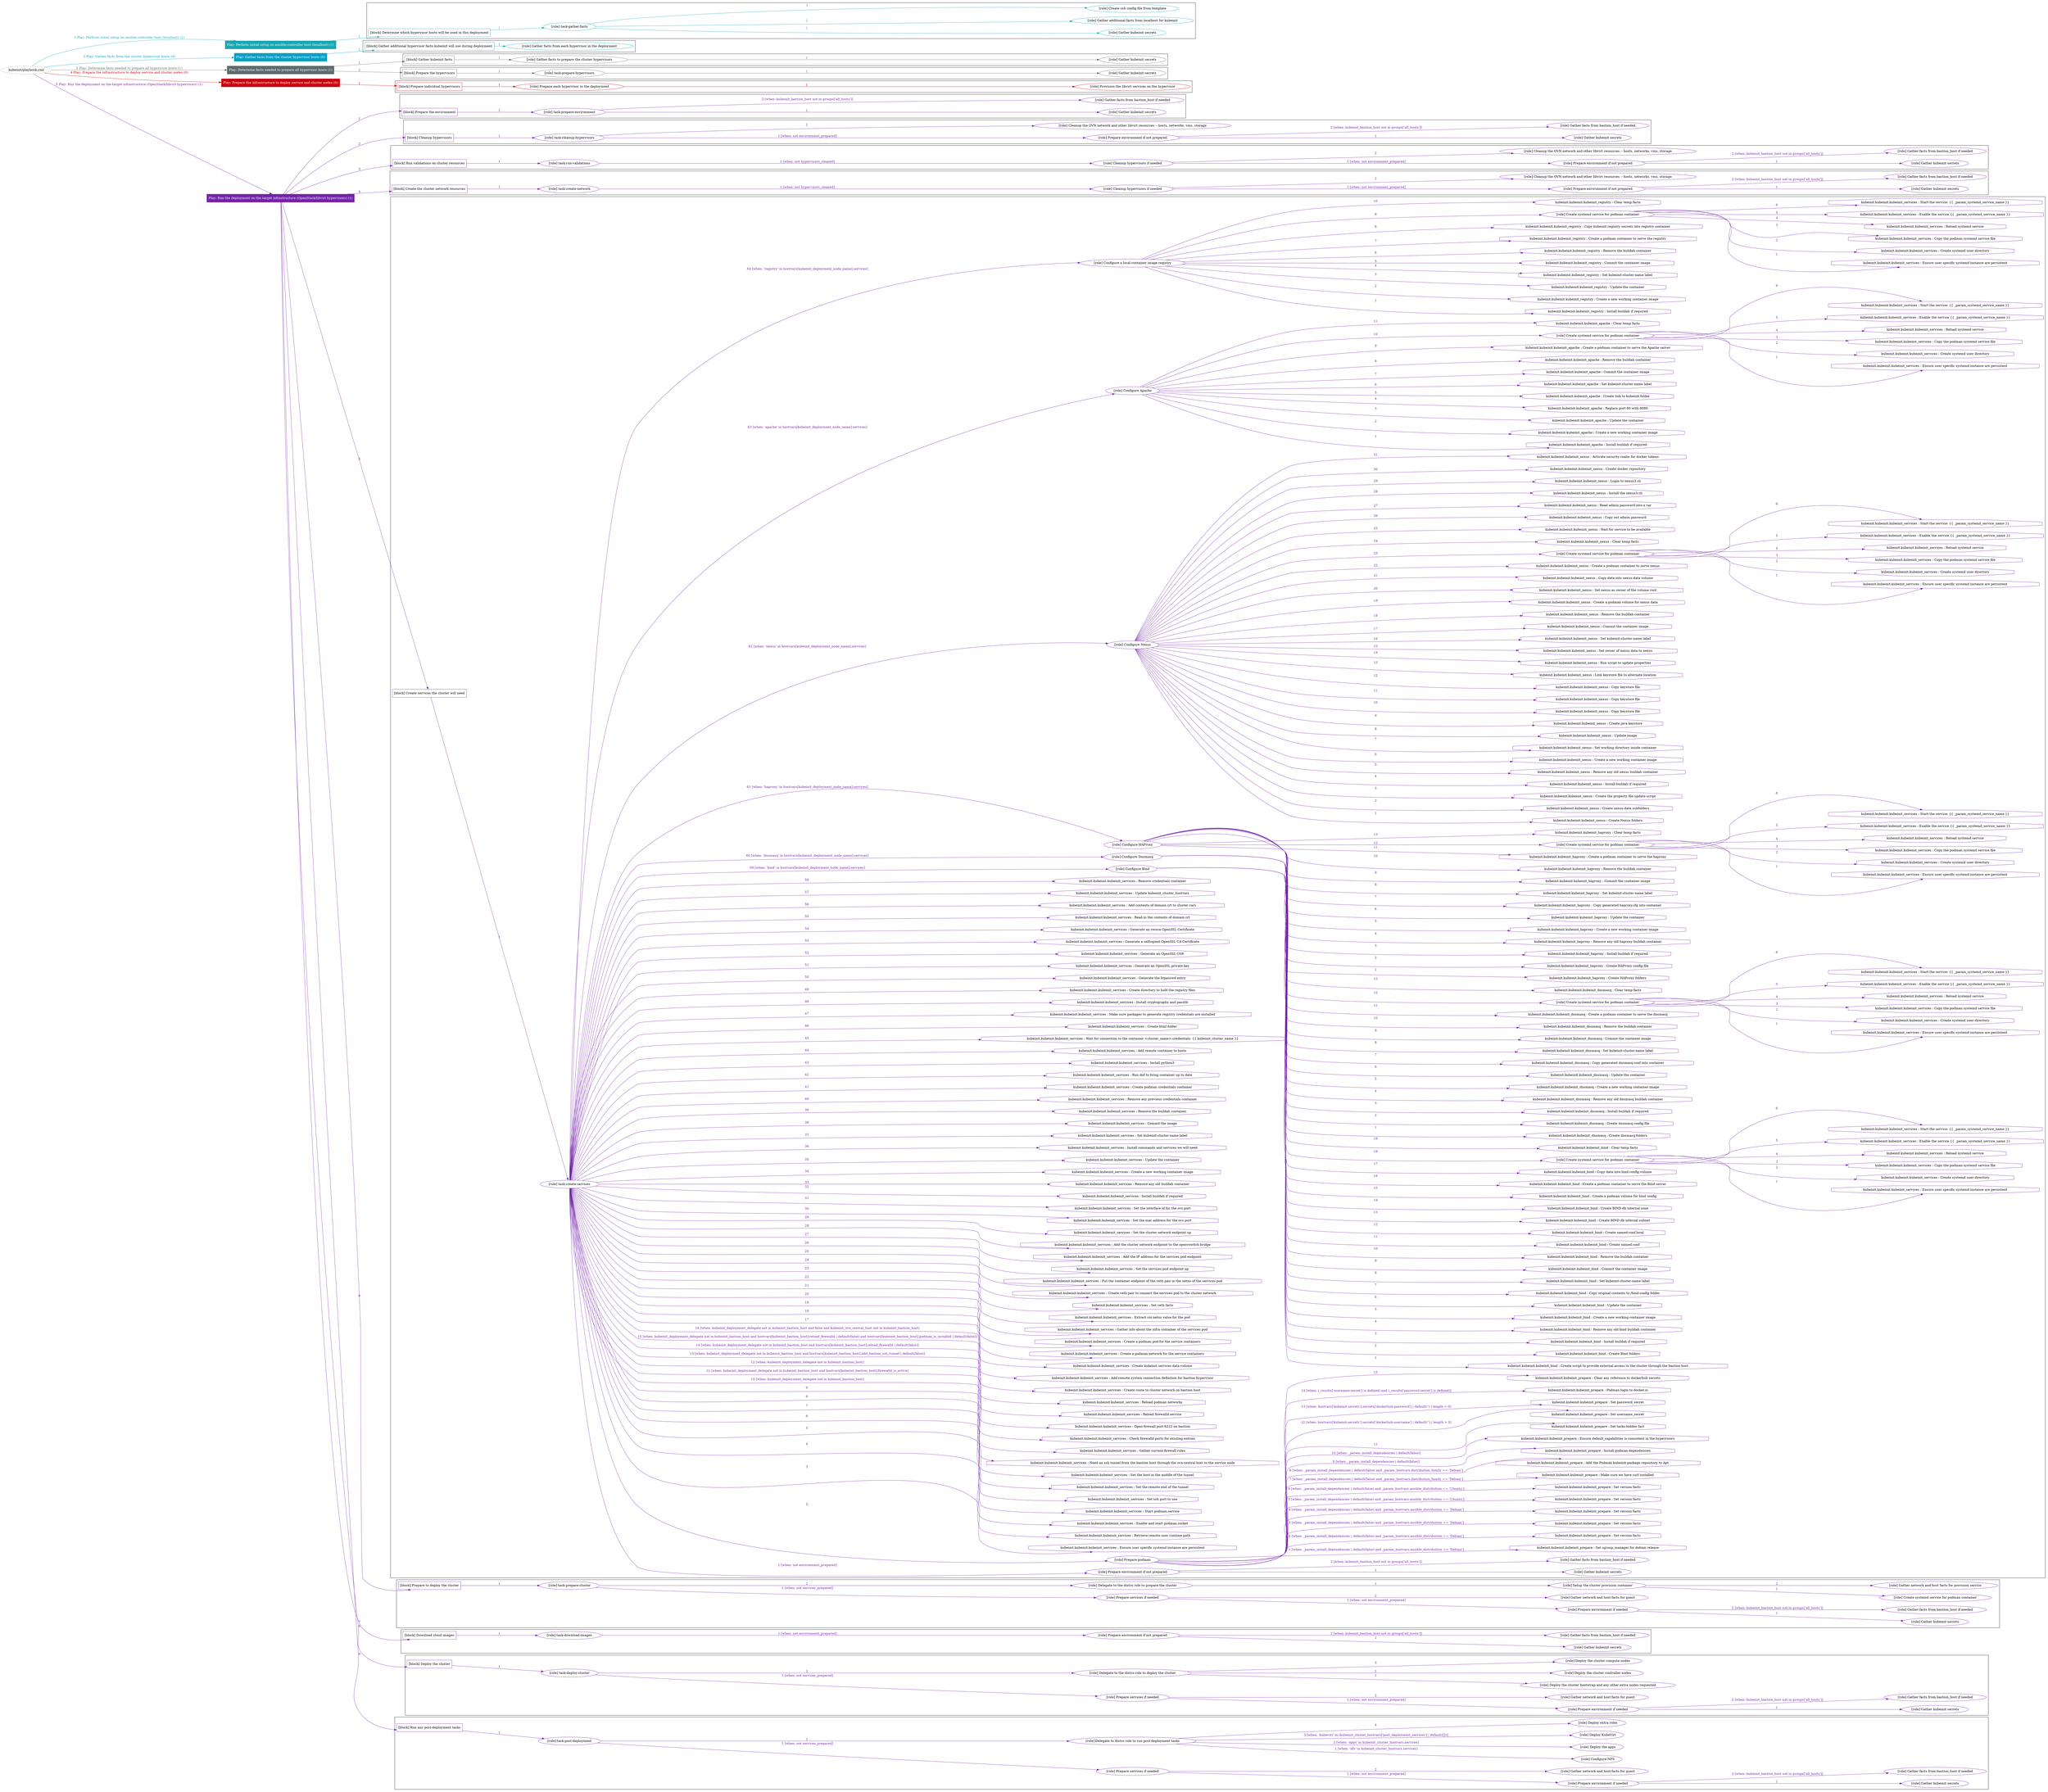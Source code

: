 digraph {
	graph [concentrate=true ordering=in rankdir=LR ratio=fill]
	edge [esep=5 sep=10]
	"kubeinit/playbook.yml" [URL="/home/runner/work/kubeinit/kubeinit/kubeinit/playbook.yml" id=playbook_d165c78a style=dotted]
	"kubeinit/playbook.yml" -> play_f9fde596 [label="1 Play: Perform initial setup on ansible-controller host (localhost) (1)" color="#19a6b3" fontcolor="#19a6b3" id=edge_play_f9fde596 labeltooltip="1 Play: Perform initial setup on ansible-controller host (localhost) (1)" tooltip="1 Play: Perform initial setup on ansible-controller host (localhost) (1)"]
	subgraph "Play: Perform initial setup on ansible-controller host (localhost) (1)" {
		play_f9fde596 [label="Play: Perform initial setup on ansible-controller host (localhost) (1)" URL="/home/runner/work/kubeinit/kubeinit/kubeinit/playbook.yml" color="#19a6b3" fontcolor="#ffffff" id=play_f9fde596 shape=box style=filled tooltip=localhost]
		play_f9fde596 -> block_e5ab4c9b [label=1 color="#19a6b3" fontcolor="#19a6b3" id=edge_block_e5ab4c9b labeltooltip=1 tooltip=1]
		subgraph cluster_block_e5ab4c9b {
			block_e5ab4c9b [label="[block] Determine which hypervisor hosts will be used in this deployment" URL="/home/runner/work/kubeinit/kubeinit/kubeinit/playbook.yml" color="#19a6b3" id=block_e5ab4c9b labeltooltip="Determine which hypervisor hosts will be used in this deployment" shape=box tooltip="Determine which hypervisor hosts will be used in this deployment"]
			block_e5ab4c9b -> role_b0115fe9 [label="1 " color="#19a6b3" fontcolor="#19a6b3" id=edge_role_b0115fe9 labeltooltip="1 " tooltip="1 "]
			subgraph "task-gather-facts" {
				role_b0115fe9 [label="[role] task-gather-facts" URL="/home/runner/work/kubeinit/kubeinit/kubeinit/playbook.yml" color="#19a6b3" id=role_b0115fe9 tooltip="task-gather-facts"]
				role_b0115fe9 -> role_e88b27f8 [label="1 " color="#19a6b3" fontcolor="#19a6b3" id=edge_role_e88b27f8 labeltooltip="1 " tooltip="1 "]
				subgraph "Gather kubeinit secrets" {
					role_e88b27f8 [label="[role] Gather kubeinit secrets" URL="/home/runner/.ansible/collections/ansible_collections/kubeinit/kubeinit/roles/kubeinit_prepare/tasks/build_hypervisors_group.yml" color="#19a6b3" id=role_e88b27f8 tooltip="Gather kubeinit secrets"]
				}
				role_b0115fe9 -> role_b0fa115e [label="2 " color="#19a6b3" fontcolor="#19a6b3" id=edge_role_b0fa115e labeltooltip="2 " tooltip="2 "]
				subgraph "Gather additional facts from localhost for kubeinit" {
					role_b0fa115e [label="[role] Gather additional facts from localhost for kubeinit" URL="/home/runner/.ansible/collections/ansible_collections/kubeinit/kubeinit/roles/kubeinit_prepare/tasks/build_hypervisors_group.yml" color="#19a6b3" id=role_b0fa115e tooltip="Gather additional facts from localhost for kubeinit"]
				}
				role_b0115fe9 -> role_135556ca [label="3 " color="#19a6b3" fontcolor="#19a6b3" id=edge_role_135556ca labeltooltip="3 " tooltip="3 "]
				subgraph "Create ssh config file from template" {
					role_135556ca [label="[role] Create ssh config file from template" URL="/home/runner/.ansible/collections/ansible_collections/kubeinit/kubeinit/roles/kubeinit_prepare/tasks/build_hypervisors_group.yml" color="#19a6b3" id=role_135556ca tooltip="Create ssh config file from template"]
				}
			}
		}
	}
	"kubeinit/playbook.yml" -> play_0a6699a4 [label="2 Play: Gather facts from the cluster hypervisor hosts (0)" color="#07a0c5" fontcolor="#07a0c5" id=edge_play_0a6699a4 labeltooltip="2 Play: Gather facts from the cluster hypervisor hosts (0)" tooltip="2 Play: Gather facts from the cluster hypervisor hosts (0)"]
	subgraph "Play: Gather facts from the cluster hypervisor hosts (0)" {
		play_0a6699a4 [label="Play: Gather facts from the cluster hypervisor hosts (0)" URL="/home/runner/work/kubeinit/kubeinit/kubeinit/playbook.yml" color="#07a0c5" fontcolor="#ffffff" id=play_0a6699a4 shape=box style=filled tooltip="Play: Gather facts from the cluster hypervisor hosts (0)"]
		play_0a6699a4 -> block_b476f215 [label=1 color="#07a0c5" fontcolor="#07a0c5" id=edge_block_b476f215 labeltooltip=1 tooltip=1]
		subgraph cluster_block_b476f215 {
			block_b476f215 [label="[block] Gather additional hypervisor facts kubeinit will use during deployment" URL="/home/runner/work/kubeinit/kubeinit/kubeinit/playbook.yml" color="#07a0c5" id=block_b476f215 labeltooltip="Gather additional hypervisor facts kubeinit will use during deployment" shape=box tooltip="Gather additional hypervisor facts kubeinit will use during deployment"]
			block_b476f215 -> role_6c801443 [label="1 " color="#07a0c5" fontcolor="#07a0c5" id=edge_role_6c801443 labeltooltip="1 " tooltip="1 "]
			subgraph "Gather facts from each hypervisor in the deployment" {
				role_6c801443 [label="[role] Gather facts from each hypervisor in the deployment" URL="/home/runner/work/kubeinit/kubeinit/kubeinit/playbook.yml" color="#07a0c5" id=role_6c801443 tooltip="Gather facts from each hypervisor in the deployment"]
			}
		}
	}
	"kubeinit/playbook.yml" -> play_1188c09b [label="3 Play: Determine facts needed to prepare all hypervisor hosts (1)" color="#5d6b6f" fontcolor="#5d6b6f" id=edge_play_1188c09b labeltooltip="3 Play: Determine facts needed to prepare all hypervisor hosts (1)" tooltip="3 Play: Determine facts needed to prepare all hypervisor hosts (1)"]
	subgraph "Play: Determine facts needed to prepare all hypervisor hosts (1)" {
		play_1188c09b [label="Play: Determine facts needed to prepare all hypervisor hosts (1)" URL="/home/runner/work/kubeinit/kubeinit/kubeinit/playbook.yml" color="#5d6b6f" fontcolor="#ffffff" id=play_1188c09b shape=box style=filled tooltip=localhost]
		play_1188c09b -> block_8032527e [label=1 color="#5d6b6f" fontcolor="#5d6b6f" id=edge_block_8032527e labeltooltip=1 tooltip=1]
		subgraph cluster_block_8032527e {
			block_8032527e [label="[block] Gather kubeinit facts" URL="/home/runner/work/kubeinit/kubeinit/kubeinit/playbook.yml" color="#5d6b6f" id=block_8032527e labeltooltip="Gather kubeinit facts" shape=box tooltip="Gather kubeinit facts"]
			block_8032527e -> role_ba8bf1d7 [label="1 " color="#5d6b6f" fontcolor="#5d6b6f" id=edge_role_ba8bf1d7 labeltooltip="1 " tooltip="1 "]
			subgraph "Gather facts to prepare the cluster hypervisors" {
				role_ba8bf1d7 [label="[role] Gather facts to prepare the cluster hypervisors" URL="/home/runner/work/kubeinit/kubeinit/kubeinit/playbook.yml" color="#5d6b6f" id=role_ba8bf1d7 tooltip="Gather facts to prepare the cluster hypervisors"]
				role_ba8bf1d7 -> role_c56f00cc [label="1 " color="#5d6b6f" fontcolor="#5d6b6f" id=edge_role_c56f00cc labeltooltip="1 " tooltip="1 "]
				subgraph "Gather kubeinit secrets" {
					role_c56f00cc [label="[role] Gather kubeinit secrets" URL="/home/runner/.ansible/collections/ansible_collections/kubeinit/kubeinit/roles/kubeinit_prepare/tasks/gather_kubeinit_facts.yml" color="#5d6b6f" id=role_c56f00cc tooltip="Gather kubeinit secrets"]
				}
			}
		}
		play_1188c09b -> block_f2c07a06 [label=2 color="#5d6b6f" fontcolor="#5d6b6f" id=edge_block_f2c07a06 labeltooltip=2 tooltip=2]
		subgraph cluster_block_f2c07a06 {
			block_f2c07a06 [label="[block] Prepare the hypervisors" URL="/home/runner/work/kubeinit/kubeinit/kubeinit/playbook.yml" color="#5d6b6f" id=block_f2c07a06 labeltooltip="Prepare the hypervisors" shape=box tooltip="Prepare the hypervisors"]
			block_f2c07a06 -> role_fee17aab [label="1 " color="#5d6b6f" fontcolor="#5d6b6f" id=edge_role_fee17aab labeltooltip="1 " tooltip="1 "]
			subgraph "task-prepare-hypervisors" {
				role_fee17aab [label="[role] task-prepare-hypervisors" URL="/home/runner/work/kubeinit/kubeinit/kubeinit/playbook.yml" color="#5d6b6f" id=role_fee17aab tooltip="task-prepare-hypervisors"]
				role_fee17aab -> role_8ea5a270 [label="1 " color="#5d6b6f" fontcolor="#5d6b6f" id=edge_role_8ea5a270 labeltooltip="1 " tooltip="1 "]
				subgraph "Gather kubeinit secrets" {
					role_8ea5a270 [label="[role] Gather kubeinit secrets" URL="/home/runner/.ansible/collections/ansible_collections/kubeinit/kubeinit/roles/kubeinit_prepare/tasks/gather_kubeinit_facts.yml" color="#5d6b6f" id=role_8ea5a270 tooltip="Gather kubeinit secrets"]
				}
			}
		}
	}
	"kubeinit/playbook.yml" -> play_96e55486 [label="4 Play: Prepare the infrastructure to deploy service and cluster nodes (0)" color="#ca020c" fontcolor="#ca020c" id=edge_play_96e55486 labeltooltip="4 Play: Prepare the infrastructure to deploy service and cluster nodes (0)" tooltip="4 Play: Prepare the infrastructure to deploy service and cluster nodes (0)"]
	subgraph "Play: Prepare the infrastructure to deploy service and cluster nodes (0)" {
		play_96e55486 [label="Play: Prepare the infrastructure to deploy service and cluster nodes (0)" URL="/home/runner/work/kubeinit/kubeinit/kubeinit/playbook.yml" color="#ca020c" fontcolor="#ffffff" id=play_96e55486 shape=box style=filled tooltip="Play: Prepare the infrastructure to deploy service and cluster nodes (0)"]
		play_96e55486 -> block_dcc64e32 [label=1 color="#ca020c" fontcolor="#ca020c" id=edge_block_dcc64e32 labeltooltip=1 tooltip=1]
		subgraph cluster_block_dcc64e32 {
			block_dcc64e32 [label="[block] Prepare individual hypervisors" URL="/home/runner/work/kubeinit/kubeinit/kubeinit/playbook.yml" color="#ca020c" id=block_dcc64e32 labeltooltip="Prepare individual hypervisors" shape=box tooltip="Prepare individual hypervisors"]
			block_dcc64e32 -> role_8026b2f1 [label="1 " color="#ca020c" fontcolor="#ca020c" id=edge_role_8026b2f1 labeltooltip="1 " tooltip="1 "]
			subgraph "Prepare each hypervisor in the deployment" {
				role_8026b2f1 [label="[role] Prepare each hypervisor in the deployment" URL="/home/runner/work/kubeinit/kubeinit/kubeinit/playbook.yml" color="#ca020c" id=role_8026b2f1 tooltip="Prepare each hypervisor in the deployment"]
				role_8026b2f1 -> role_2eae1309 [label="1 " color="#ca020c" fontcolor="#ca020c" id=edge_role_2eae1309 labeltooltip="1 " tooltip="1 "]
				subgraph "Provision the libvirt services on the hypervisor" {
					role_2eae1309 [label="[role] Provision the libvirt services on the hypervisor" URL="/home/runner/.ansible/collections/ansible_collections/kubeinit/kubeinit/roles/kubeinit_prepare/tasks/prepare_hypervisor.yml" color="#ca020c" id=role_2eae1309 tooltip="Provision the libvirt services on the hypervisor"]
				}
			}
		}
	}
	"kubeinit/playbook.yml" -> play_8d46ea01 [label="5 Play: Run the deployment on the target infrastructure (OpenStack/libvirt hypervisors) (1)" color="#7423a9" fontcolor="#7423a9" id=edge_play_8d46ea01 labeltooltip="5 Play: Run the deployment on the target infrastructure (OpenStack/libvirt hypervisors) (1)" tooltip="5 Play: Run the deployment on the target infrastructure (OpenStack/libvirt hypervisors) (1)"]
	subgraph "Play: Run the deployment on the target infrastructure (OpenStack/libvirt hypervisors) (1)" {
		play_8d46ea01 [label="Play: Run the deployment on the target infrastructure (OpenStack/libvirt hypervisors) (1)" URL="/home/runner/work/kubeinit/kubeinit/kubeinit/playbook.yml" color="#7423a9" fontcolor="#ffffff" id=play_8d46ea01 shape=box style=filled tooltip=localhost]
		play_8d46ea01 -> block_2f44e437 [label=1 color="#7423a9" fontcolor="#7423a9" id=edge_block_2f44e437 labeltooltip=1 tooltip=1]
		subgraph cluster_block_2f44e437 {
			block_2f44e437 [label="[block] Prepare the environment" URL="/home/runner/work/kubeinit/kubeinit/kubeinit/playbook.yml" color="#7423a9" id=block_2f44e437 labeltooltip="Prepare the environment" shape=box tooltip="Prepare the environment"]
			block_2f44e437 -> role_d7a7721e [label="1 " color="#7423a9" fontcolor="#7423a9" id=edge_role_d7a7721e labeltooltip="1 " tooltip="1 "]
			subgraph "task-prepare-environment" {
				role_d7a7721e [label="[role] task-prepare-environment" URL="/home/runner/work/kubeinit/kubeinit/kubeinit/playbook.yml" color="#7423a9" id=role_d7a7721e tooltip="task-prepare-environment"]
				role_d7a7721e -> role_0af2b3f4 [label="1 " color="#7423a9" fontcolor="#7423a9" id=edge_role_0af2b3f4 labeltooltip="1 " tooltip="1 "]
				subgraph "Gather kubeinit secrets" {
					role_0af2b3f4 [label="[role] Gather kubeinit secrets" URL="/home/runner/.ansible/collections/ansible_collections/kubeinit/kubeinit/roles/kubeinit_prepare/tasks/gather_kubeinit_facts.yml" color="#7423a9" id=role_0af2b3f4 tooltip="Gather kubeinit secrets"]
				}
				role_d7a7721e -> role_b389fc2d [label="2 [when: kubeinit_bastion_host not in groups['all_hosts']]" color="#7423a9" fontcolor="#7423a9" id=edge_role_b389fc2d labeltooltip="2 [when: kubeinit_bastion_host not in groups['all_hosts']]" tooltip="2 [when: kubeinit_bastion_host not in groups['all_hosts']]"]
				subgraph "Gather facts from bastion_host if needed" {
					role_b389fc2d [label="[role] Gather facts from bastion_host if needed" URL="/home/runner/.ansible/collections/ansible_collections/kubeinit/kubeinit/roles/kubeinit_prepare/tasks/main.yml" color="#7423a9" id=role_b389fc2d tooltip="Gather facts from bastion_host if needed"]
				}
			}
		}
		play_8d46ea01 -> block_374f208d [label=2 color="#7423a9" fontcolor="#7423a9" id=edge_block_374f208d labeltooltip=2 tooltip=2]
		subgraph cluster_block_374f208d {
			block_374f208d [label="[block] Cleanup hypervisors" URL="/home/runner/work/kubeinit/kubeinit/kubeinit/playbook.yml" color="#7423a9" id=block_374f208d labeltooltip="Cleanup hypervisors" shape=box tooltip="Cleanup hypervisors"]
			block_374f208d -> role_22fa98e3 [label="1 " color="#7423a9" fontcolor="#7423a9" id=edge_role_22fa98e3 labeltooltip="1 " tooltip="1 "]
			subgraph "task-cleanup-hypervisors" {
				role_22fa98e3 [label="[role] task-cleanup-hypervisors" URL="/home/runner/work/kubeinit/kubeinit/kubeinit/playbook.yml" color="#7423a9" id=role_22fa98e3 tooltip="task-cleanup-hypervisors"]
				role_22fa98e3 -> role_c103d5f3 [label="1 [when: not environment_prepared]" color="#7423a9" fontcolor="#7423a9" id=edge_role_c103d5f3 labeltooltip="1 [when: not environment_prepared]" tooltip="1 [when: not environment_prepared]"]
				subgraph "Prepare environment if not prepared" {
					role_c103d5f3 [label="[role] Prepare environment if not prepared" URL="/home/runner/.ansible/collections/ansible_collections/kubeinit/kubeinit/roles/kubeinit_libvirt/tasks/cleanup_hypervisors.yml" color="#7423a9" id=role_c103d5f3 tooltip="Prepare environment if not prepared"]
					role_c103d5f3 -> role_4f9e860a [label="1 " color="#7423a9" fontcolor="#7423a9" id=edge_role_4f9e860a labeltooltip="1 " tooltip="1 "]
					subgraph "Gather kubeinit secrets" {
						role_4f9e860a [label="[role] Gather kubeinit secrets" URL="/home/runner/.ansible/collections/ansible_collections/kubeinit/kubeinit/roles/kubeinit_prepare/tasks/gather_kubeinit_facts.yml" color="#7423a9" id=role_4f9e860a tooltip="Gather kubeinit secrets"]
					}
					role_c103d5f3 -> role_ad7295ea [label="2 [when: kubeinit_bastion_host not in groups['all_hosts']]" color="#7423a9" fontcolor="#7423a9" id=edge_role_ad7295ea labeltooltip="2 [when: kubeinit_bastion_host not in groups['all_hosts']]" tooltip="2 [when: kubeinit_bastion_host not in groups['all_hosts']]"]
					subgraph "Gather facts from bastion_host if needed" {
						role_ad7295ea [label="[role] Gather facts from bastion_host if needed" URL="/home/runner/.ansible/collections/ansible_collections/kubeinit/kubeinit/roles/kubeinit_prepare/tasks/main.yml" color="#7423a9" id=role_ad7295ea tooltip="Gather facts from bastion_host if needed"]
					}
				}
				role_22fa98e3 -> role_e385c3c5 [label="2 " color="#7423a9" fontcolor="#7423a9" id=edge_role_e385c3c5 labeltooltip="2 " tooltip="2 "]
				subgraph "Cleanup the OVN network and other libvirt resources -- hosts, networks, vms, storage" {
					role_e385c3c5 [label="[role] Cleanup the OVN network and other libvirt resources -- hosts, networks, vms, storage" URL="/home/runner/.ansible/collections/ansible_collections/kubeinit/kubeinit/roles/kubeinit_libvirt/tasks/cleanup_hypervisors.yml" color="#7423a9" id=role_e385c3c5 tooltip="Cleanup the OVN network and other libvirt resources -- hosts, networks, vms, storage"]
				}
			}
		}
		play_8d46ea01 -> block_1063cb21 [label=3 color="#7423a9" fontcolor="#7423a9" id=edge_block_1063cb21 labeltooltip=3 tooltip=3]
		subgraph cluster_block_1063cb21 {
			block_1063cb21 [label="[block] Run validations on cluster resources" URL="/home/runner/work/kubeinit/kubeinit/kubeinit/playbook.yml" color="#7423a9" id=block_1063cb21 labeltooltip="Run validations on cluster resources" shape=box tooltip="Run validations on cluster resources"]
			block_1063cb21 -> role_a0854d75 [label="1 " color="#7423a9" fontcolor="#7423a9" id=edge_role_a0854d75 labeltooltip="1 " tooltip="1 "]
			subgraph "task-run-validations" {
				role_a0854d75 [label="[role] task-run-validations" URL="/home/runner/work/kubeinit/kubeinit/kubeinit/playbook.yml" color="#7423a9" id=role_a0854d75 tooltip="task-run-validations"]
				role_a0854d75 -> role_933941be [label="1 [when: not hypervisors_cleaned]" color="#7423a9" fontcolor="#7423a9" id=edge_role_933941be labeltooltip="1 [when: not hypervisors_cleaned]" tooltip="1 [when: not hypervisors_cleaned]"]
				subgraph "Cleanup hypervisors if needed" {
					role_933941be [label="[role] Cleanup hypervisors if needed" URL="/home/runner/.ansible/collections/ansible_collections/kubeinit/kubeinit/roles/kubeinit_validations/tasks/main.yml" color="#7423a9" id=role_933941be tooltip="Cleanup hypervisors if needed"]
					role_933941be -> role_d470593b [label="1 [when: not environment_prepared]" color="#7423a9" fontcolor="#7423a9" id=edge_role_d470593b labeltooltip="1 [when: not environment_prepared]" tooltip="1 [when: not environment_prepared]"]
					subgraph "Prepare environment if not prepared" {
						role_d470593b [label="[role] Prepare environment if not prepared" URL="/home/runner/.ansible/collections/ansible_collections/kubeinit/kubeinit/roles/kubeinit_libvirt/tasks/cleanup_hypervisors.yml" color="#7423a9" id=role_d470593b tooltip="Prepare environment if not prepared"]
						role_d470593b -> role_7a0aee5e [label="1 " color="#7423a9" fontcolor="#7423a9" id=edge_role_7a0aee5e labeltooltip="1 " tooltip="1 "]
						subgraph "Gather kubeinit secrets" {
							role_7a0aee5e [label="[role] Gather kubeinit secrets" URL="/home/runner/.ansible/collections/ansible_collections/kubeinit/kubeinit/roles/kubeinit_prepare/tasks/gather_kubeinit_facts.yml" color="#7423a9" id=role_7a0aee5e tooltip="Gather kubeinit secrets"]
						}
						role_d470593b -> role_889a326a [label="2 [when: kubeinit_bastion_host not in groups['all_hosts']]" color="#7423a9" fontcolor="#7423a9" id=edge_role_889a326a labeltooltip="2 [when: kubeinit_bastion_host not in groups['all_hosts']]" tooltip="2 [when: kubeinit_bastion_host not in groups['all_hosts']]"]
						subgraph "Gather facts from bastion_host if needed" {
							role_889a326a [label="[role] Gather facts from bastion_host if needed" URL="/home/runner/.ansible/collections/ansible_collections/kubeinit/kubeinit/roles/kubeinit_prepare/tasks/main.yml" color="#7423a9" id=role_889a326a tooltip="Gather facts from bastion_host if needed"]
						}
					}
					role_933941be -> role_3ecf5b3e [label="2 " color="#7423a9" fontcolor="#7423a9" id=edge_role_3ecf5b3e labeltooltip="2 " tooltip="2 "]
					subgraph "Cleanup the OVN network and other libvirt resources -- hosts, networks, vms, storage" {
						role_3ecf5b3e [label="[role] Cleanup the OVN network and other libvirt resources -- hosts, networks, vms, storage" URL="/home/runner/.ansible/collections/ansible_collections/kubeinit/kubeinit/roles/kubeinit_libvirt/tasks/cleanup_hypervisors.yml" color="#7423a9" id=role_3ecf5b3e tooltip="Cleanup the OVN network and other libvirt resources -- hosts, networks, vms, storage"]
					}
				}
			}
		}
		play_8d46ea01 -> block_6a28fd78 [label=4 color="#7423a9" fontcolor="#7423a9" id=edge_block_6a28fd78 labeltooltip=4 tooltip=4]
		subgraph cluster_block_6a28fd78 {
			block_6a28fd78 [label="[block] Create the cluster network resources" URL="/home/runner/work/kubeinit/kubeinit/kubeinit/playbook.yml" color="#7423a9" id=block_6a28fd78 labeltooltip="Create the cluster network resources" shape=box tooltip="Create the cluster network resources"]
			block_6a28fd78 -> role_4105cd2a [label="1 " color="#7423a9" fontcolor="#7423a9" id=edge_role_4105cd2a labeltooltip="1 " tooltip="1 "]
			subgraph "task-create-network" {
				role_4105cd2a [label="[role] task-create-network" URL="/home/runner/work/kubeinit/kubeinit/kubeinit/playbook.yml" color="#7423a9" id=role_4105cd2a tooltip="task-create-network"]
				role_4105cd2a -> role_4c998283 [label="1 [when: not hypervisors_cleaned]" color="#7423a9" fontcolor="#7423a9" id=edge_role_4c998283 labeltooltip="1 [when: not hypervisors_cleaned]" tooltip="1 [when: not hypervisors_cleaned]"]
				subgraph "Cleanup hypervisors if needed" {
					role_4c998283 [label="[role] Cleanup hypervisors if needed" URL="/home/runner/.ansible/collections/ansible_collections/kubeinit/kubeinit/roles/kubeinit_libvirt/tasks/create_network.yml" color="#7423a9" id=role_4c998283 tooltip="Cleanup hypervisors if needed"]
					role_4c998283 -> role_e0d443bc [label="1 [when: not environment_prepared]" color="#7423a9" fontcolor="#7423a9" id=edge_role_e0d443bc labeltooltip="1 [when: not environment_prepared]" tooltip="1 [when: not environment_prepared]"]
					subgraph "Prepare environment if not prepared" {
						role_e0d443bc [label="[role] Prepare environment if not prepared" URL="/home/runner/.ansible/collections/ansible_collections/kubeinit/kubeinit/roles/kubeinit_libvirt/tasks/cleanup_hypervisors.yml" color="#7423a9" id=role_e0d443bc tooltip="Prepare environment if not prepared"]
						role_e0d443bc -> role_cca8ad6f [label="1 " color="#7423a9" fontcolor="#7423a9" id=edge_role_cca8ad6f labeltooltip="1 " tooltip="1 "]
						subgraph "Gather kubeinit secrets" {
							role_cca8ad6f [label="[role] Gather kubeinit secrets" URL="/home/runner/.ansible/collections/ansible_collections/kubeinit/kubeinit/roles/kubeinit_prepare/tasks/gather_kubeinit_facts.yml" color="#7423a9" id=role_cca8ad6f tooltip="Gather kubeinit secrets"]
						}
						role_e0d443bc -> role_fa9d3245 [label="2 [when: kubeinit_bastion_host not in groups['all_hosts']]" color="#7423a9" fontcolor="#7423a9" id=edge_role_fa9d3245 labeltooltip="2 [when: kubeinit_bastion_host not in groups['all_hosts']]" tooltip="2 [when: kubeinit_bastion_host not in groups['all_hosts']]"]
						subgraph "Gather facts from bastion_host if needed" {
							role_fa9d3245 [label="[role] Gather facts from bastion_host if needed" URL="/home/runner/.ansible/collections/ansible_collections/kubeinit/kubeinit/roles/kubeinit_prepare/tasks/main.yml" color="#7423a9" id=role_fa9d3245 tooltip="Gather facts from bastion_host if needed"]
						}
					}
					role_4c998283 -> role_2dca1f62 [label="2 " color="#7423a9" fontcolor="#7423a9" id=edge_role_2dca1f62 labeltooltip="2 " tooltip="2 "]
					subgraph "Cleanup the OVN network and other libvirt resources -- hosts, networks, vms, storage" {
						role_2dca1f62 [label="[role] Cleanup the OVN network and other libvirt resources -- hosts, networks, vms, storage" URL="/home/runner/.ansible/collections/ansible_collections/kubeinit/kubeinit/roles/kubeinit_libvirt/tasks/cleanup_hypervisors.yml" color="#7423a9" id=role_2dca1f62 tooltip="Cleanup the OVN network and other libvirt resources -- hosts, networks, vms, storage"]
					}
				}
			}
		}
		play_8d46ea01 -> block_f26ecffd [label=5 color="#7423a9" fontcolor="#7423a9" id=edge_block_f26ecffd labeltooltip=5 tooltip=5]
		subgraph cluster_block_f26ecffd {
			block_f26ecffd [label="[block] Create services the cluster will need" URL="/home/runner/work/kubeinit/kubeinit/kubeinit/playbook.yml" color="#7423a9" id=block_f26ecffd labeltooltip="Create services the cluster will need" shape=box tooltip="Create services the cluster will need"]
			block_f26ecffd -> role_7ac7dcd5 [label="1 " color="#7423a9" fontcolor="#7423a9" id=edge_role_7ac7dcd5 labeltooltip="1 " tooltip="1 "]
			subgraph "task-create-services" {
				role_7ac7dcd5 [label="[role] task-create-services" URL="/home/runner/work/kubeinit/kubeinit/kubeinit/playbook.yml" color="#7423a9" id=role_7ac7dcd5 tooltip="task-create-services"]
				role_7ac7dcd5 -> role_c1bc6855 [label="1 [when: not environment_prepared]" color="#7423a9" fontcolor="#7423a9" id=edge_role_c1bc6855 labeltooltip="1 [when: not environment_prepared]" tooltip="1 [when: not environment_prepared]"]
				subgraph "Prepare environment if not prepared" {
					role_c1bc6855 [label="[role] Prepare environment if not prepared" URL="/home/runner/.ansible/collections/ansible_collections/kubeinit/kubeinit/roles/kubeinit_services/tasks/main.yml" color="#7423a9" id=role_c1bc6855 tooltip="Prepare environment if not prepared"]
					role_c1bc6855 -> role_e5dea08c [label="1 " color="#7423a9" fontcolor="#7423a9" id=edge_role_e5dea08c labeltooltip="1 " tooltip="1 "]
					subgraph "Gather kubeinit secrets" {
						role_e5dea08c [label="[role] Gather kubeinit secrets" URL="/home/runner/.ansible/collections/ansible_collections/kubeinit/kubeinit/roles/kubeinit_prepare/tasks/gather_kubeinit_facts.yml" color="#7423a9" id=role_e5dea08c tooltip="Gather kubeinit secrets"]
					}
					role_c1bc6855 -> role_36894ba9 [label="2 [when: kubeinit_bastion_host not in groups['all_hosts']]" color="#7423a9" fontcolor="#7423a9" id=edge_role_36894ba9 labeltooltip="2 [when: kubeinit_bastion_host not in groups['all_hosts']]" tooltip="2 [when: kubeinit_bastion_host not in groups['all_hosts']]"]
					subgraph "Gather facts from bastion_host if needed" {
						role_36894ba9 [label="[role] Gather facts from bastion_host if needed" URL="/home/runner/.ansible/collections/ansible_collections/kubeinit/kubeinit/roles/kubeinit_prepare/tasks/main.yml" color="#7423a9" id=role_36894ba9 tooltip="Gather facts from bastion_host if needed"]
					}
				}
				role_7ac7dcd5 -> role_24a01d2c [label="2 " color="#7423a9" fontcolor="#7423a9" id=edge_role_24a01d2c labeltooltip="2 " tooltip="2 "]
				subgraph "Prepare podman" {
					role_24a01d2c [label="[role] Prepare podman" URL="/home/runner/.ansible/collections/ansible_collections/kubeinit/kubeinit/roles/kubeinit_services/tasks/00_create_service_pod.yml" color="#7423a9" id=role_24a01d2c tooltip="Prepare podman"]
					task_387d342c [label="kubeinit.kubeinit.kubeinit_prepare : Set cgroup_manager for debian release" URL="/home/runner/.ansible/collections/ansible_collections/kubeinit/kubeinit/roles/kubeinit_prepare/tasks/prepare_podman.yml" color="#7423a9" id=task_387d342c shape=octagon tooltip="kubeinit.kubeinit.kubeinit_prepare : Set cgroup_manager for debian release"]
					role_24a01d2c -> task_387d342c [label="1 [when: _param_install_dependencies | default(false) and _param_hostvars.ansible_distribution == 'Debian']" color="#7423a9" fontcolor="#7423a9" id=edge_task_387d342c labeltooltip="1 [when: _param_install_dependencies | default(false) and _param_hostvars.ansible_distribution == 'Debian']" tooltip="1 [when: _param_install_dependencies | default(false) and _param_hostvars.ansible_distribution == 'Debian']"]
					task_f43e2cd3 [label="kubeinit.kubeinit.kubeinit_prepare : Set version facts" URL="/home/runner/.ansible/collections/ansible_collections/kubeinit/kubeinit/roles/kubeinit_prepare/tasks/prepare_podman.yml" color="#7423a9" id=task_f43e2cd3 shape=octagon tooltip="kubeinit.kubeinit.kubeinit_prepare : Set version facts"]
					role_24a01d2c -> task_f43e2cd3 [label="2 [when: _param_install_dependencies | default(false) and _param_hostvars.ansible_distribution == 'Debian']" color="#7423a9" fontcolor="#7423a9" id=edge_task_f43e2cd3 labeltooltip="2 [when: _param_install_dependencies | default(false) and _param_hostvars.ansible_distribution == 'Debian']" tooltip="2 [when: _param_install_dependencies | default(false) and _param_hostvars.ansible_distribution == 'Debian']"]
					task_37e66a30 [label="kubeinit.kubeinit.kubeinit_prepare : Set version facts" URL="/home/runner/.ansible/collections/ansible_collections/kubeinit/kubeinit/roles/kubeinit_prepare/tasks/prepare_podman.yml" color="#7423a9" id=task_37e66a30 shape=octagon tooltip="kubeinit.kubeinit.kubeinit_prepare : Set version facts"]
					role_24a01d2c -> task_37e66a30 [label="3 [when: _param_install_dependencies | default(false) and _param_hostvars.ansible_distribution == 'Debian']" color="#7423a9" fontcolor="#7423a9" id=edge_task_37e66a30 labeltooltip="3 [when: _param_install_dependencies | default(false) and _param_hostvars.ansible_distribution == 'Debian']" tooltip="3 [when: _param_install_dependencies | default(false) and _param_hostvars.ansible_distribution == 'Debian']"]
					task_0db3864a [label="kubeinit.kubeinit.kubeinit_prepare : Set version facts" URL="/home/runner/.ansible/collections/ansible_collections/kubeinit/kubeinit/roles/kubeinit_prepare/tasks/prepare_podman.yml" color="#7423a9" id=task_0db3864a shape=octagon tooltip="kubeinit.kubeinit.kubeinit_prepare : Set version facts"]
					role_24a01d2c -> task_0db3864a [label="4 [when: _param_install_dependencies | default(false) and _param_hostvars.ansible_distribution == 'Debian']" color="#7423a9" fontcolor="#7423a9" id=edge_task_0db3864a labeltooltip="4 [when: _param_install_dependencies | default(false) and _param_hostvars.ansible_distribution == 'Debian']" tooltip="4 [when: _param_install_dependencies | default(false) and _param_hostvars.ansible_distribution == 'Debian']"]
					task_23587087 [label="kubeinit.kubeinit.kubeinit_prepare : Set version facts" URL="/home/runner/.ansible/collections/ansible_collections/kubeinit/kubeinit/roles/kubeinit_prepare/tasks/prepare_podman.yml" color="#7423a9" id=task_23587087 shape=octagon tooltip="kubeinit.kubeinit.kubeinit_prepare : Set version facts"]
					role_24a01d2c -> task_23587087 [label="5 [when: _param_install_dependencies | default(false) and _param_hostvars.ansible_distribution == 'Ubuntu']" color="#7423a9" fontcolor="#7423a9" id=edge_task_23587087 labeltooltip="5 [when: _param_install_dependencies | default(false) and _param_hostvars.ansible_distribution == 'Ubuntu']" tooltip="5 [when: _param_install_dependencies | default(false) and _param_hostvars.ansible_distribution == 'Ubuntu']"]
					task_56eaf279 [label="kubeinit.kubeinit.kubeinit_prepare : Set version facts" URL="/home/runner/.ansible/collections/ansible_collections/kubeinit/kubeinit/roles/kubeinit_prepare/tasks/prepare_podman.yml" color="#7423a9" id=task_56eaf279 shape=octagon tooltip="kubeinit.kubeinit.kubeinit_prepare : Set version facts"]
					role_24a01d2c -> task_56eaf279 [label="6 [when: _param_install_dependencies | default(false) and _param_hostvars.ansible_distribution == 'Ubuntu']" color="#7423a9" fontcolor="#7423a9" id=edge_task_56eaf279 labeltooltip="6 [when: _param_install_dependencies | default(false) and _param_hostvars.ansible_distribution == 'Ubuntu']" tooltip="6 [when: _param_install_dependencies | default(false) and _param_hostvars.ansible_distribution == 'Ubuntu']"]
					task_4c168b57 [label="kubeinit.kubeinit.kubeinit_prepare : Make sure we have curl installed" URL="/home/runner/.ansible/collections/ansible_collections/kubeinit/kubeinit/roles/kubeinit_prepare/tasks/prepare_podman.yml" color="#7423a9" id=task_4c168b57 shape=octagon tooltip="kubeinit.kubeinit.kubeinit_prepare : Make sure we have curl installed"]
					role_24a01d2c -> task_4c168b57 [label="7 [when: _param_install_dependencies | default(false) and _param_hostvars.distribution_family == 'Debian']" color="#7423a9" fontcolor="#7423a9" id=edge_task_4c168b57 labeltooltip="7 [when: _param_install_dependencies | default(false) and _param_hostvars.distribution_family == 'Debian']" tooltip="7 [when: _param_install_dependencies | default(false) and _param_hostvars.distribution_family == 'Debian']"]
					task_f9298234 [label="kubeinit.kubeinit.kubeinit_prepare : Add the Podman kubeinit package repository to Apt" URL="/home/runner/.ansible/collections/ansible_collections/kubeinit/kubeinit/roles/kubeinit_prepare/tasks/prepare_podman.yml" color="#7423a9" id=task_f9298234 shape=octagon tooltip="kubeinit.kubeinit.kubeinit_prepare : Add the Podman kubeinit package repository to Apt"]
					role_24a01d2c -> task_f9298234 [label="8 [when: _param_install_dependencies | default(false) and _param_hostvars.distribution_family == 'Debian']" color="#7423a9" fontcolor="#7423a9" id=edge_task_f9298234 labeltooltip="8 [when: _param_install_dependencies | default(false) and _param_hostvars.distribution_family == 'Debian']" tooltip="8 [when: _param_install_dependencies | default(false) and _param_hostvars.distribution_family == 'Debian']"]
					task_f1137ac8 [label="kubeinit.kubeinit.kubeinit_prepare : Install podman dependencies" URL="/home/runner/.ansible/collections/ansible_collections/kubeinit/kubeinit/roles/kubeinit_prepare/tasks/prepare_podman.yml" color="#7423a9" id=task_f1137ac8 shape=octagon tooltip="kubeinit.kubeinit.kubeinit_prepare : Install podman dependencies"]
					role_24a01d2c -> task_f1137ac8 [label="9 [when: _param_install_dependencies | default(false)]" color="#7423a9" fontcolor="#7423a9" id=edge_task_f1137ac8 labeltooltip="9 [when: _param_install_dependencies | default(false)]" tooltip="9 [when: _param_install_dependencies | default(false)]"]
					task_0aef5342 [label="kubeinit.kubeinit.kubeinit_prepare : Ensure default_capabilities is consistent in the hypervisors" URL="/home/runner/.ansible/collections/ansible_collections/kubeinit/kubeinit/roles/kubeinit_prepare/tasks/prepare_podman.yml" color="#7423a9" id=task_0aef5342 shape=octagon tooltip="kubeinit.kubeinit.kubeinit_prepare : Ensure default_capabilities is consistent in the hypervisors"]
					role_24a01d2c -> task_0aef5342 [label="10 [when: _param_install_dependencies | default(false)]" color="#7423a9" fontcolor="#7423a9" id=edge_task_0aef5342 labeltooltip="10 [when: _param_install_dependencies | default(false)]" tooltip="10 [when: _param_install_dependencies | default(false)]"]
					task_5966584c [label="kubeinit.kubeinit.kubeinit_prepare : Set tasks-hidden fact" URL="/home/runner/.ansible/collections/ansible_collections/kubeinit/kubeinit/roles/kubeinit_prepare/tasks/prepare_podman.yml" color="#7423a9" id=task_5966584c shape=octagon tooltip="kubeinit.kubeinit.kubeinit_prepare : Set tasks-hidden fact"]
					role_24a01d2c -> task_5966584c [label="11 " color="#7423a9" fontcolor="#7423a9" id=edge_task_5966584c labeltooltip="11 " tooltip="11 "]
					task_327cbefe [label="kubeinit.kubeinit.kubeinit_prepare : Set username_secret" URL="/home/runner/.ansible/collections/ansible_collections/kubeinit/kubeinit/roles/kubeinit_prepare/tasks/prepare_podman.yml" color="#7423a9" id=task_327cbefe shape=octagon tooltip="kubeinit.kubeinit.kubeinit_prepare : Set username_secret"]
					role_24a01d2c -> task_327cbefe [label="12 [when: hostvars['kubeinit-secrets'].secrets['dockerhub-username'] | default('') | length > 0]" color="#7423a9" fontcolor="#7423a9" id=edge_task_327cbefe labeltooltip="12 [when: hostvars['kubeinit-secrets'].secrets['dockerhub-username'] | default('') | length > 0]" tooltip="12 [when: hostvars['kubeinit-secrets'].secrets['dockerhub-username'] | default('') | length > 0]"]
					task_3768ea3a [label="kubeinit.kubeinit.kubeinit_prepare : Set password_secret" URL="/home/runner/.ansible/collections/ansible_collections/kubeinit/kubeinit/roles/kubeinit_prepare/tasks/prepare_podman.yml" color="#7423a9" id=task_3768ea3a shape=octagon tooltip="kubeinit.kubeinit.kubeinit_prepare : Set password_secret"]
					role_24a01d2c -> task_3768ea3a [label="13 [when: hostvars['kubeinit-secrets'].secrets['dockerhub-password'] | default('') | length > 0]" color="#7423a9" fontcolor="#7423a9" id=edge_task_3768ea3a labeltooltip="13 [when: hostvars['kubeinit-secrets'].secrets['dockerhub-password'] | default('') | length > 0]" tooltip="13 [when: hostvars['kubeinit-secrets'].secrets['dockerhub-password'] | default('') | length > 0]"]
					task_4ec39c35 [label="kubeinit.kubeinit.kubeinit_prepare : Podman login to docker.io" URL="/home/runner/.ansible/collections/ansible_collections/kubeinit/kubeinit/roles/kubeinit_prepare/tasks/prepare_podman.yml" color="#7423a9" id=task_4ec39c35 shape=octagon tooltip="kubeinit.kubeinit.kubeinit_prepare : Podman login to docker.io"]
					role_24a01d2c -> task_4ec39c35 [label="14 [when: (_results['username-secret'] is defined) and (_results['password-secret'] is defined)]" color="#7423a9" fontcolor="#7423a9" id=edge_task_4ec39c35 labeltooltip="14 [when: (_results['username-secret'] is defined) and (_results['password-secret'] is defined)]" tooltip="14 [when: (_results['username-secret'] is defined) and (_results['password-secret'] is defined)]"]
					task_d7f9e508 [label="kubeinit.kubeinit.kubeinit_prepare : Clear any reference to dockerhub secrets" URL="/home/runner/.ansible/collections/ansible_collections/kubeinit/kubeinit/roles/kubeinit_prepare/tasks/prepare_podman.yml" color="#7423a9" id=task_d7f9e508 shape=octagon tooltip="kubeinit.kubeinit.kubeinit_prepare : Clear any reference to dockerhub secrets"]
					role_24a01d2c -> task_d7f9e508 [label="15 " color="#7423a9" fontcolor="#7423a9" id=edge_task_d7f9e508 labeltooltip="15 " tooltip="15 "]
				}
				task_4669f05c [label="kubeinit.kubeinit.kubeinit_services : Ensure user specific systemd instance are persistent" URL="/home/runner/.ansible/collections/ansible_collections/kubeinit/kubeinit/roles/kubeinit_services/tasks/00_create_service_pod.yml" color="#7423a9" id=task_4669f05c shape=octagon tooltip="kubeinit.kubeinit.kubeinit_services : Ensure user specific systemd instance are persistent"]
				role_7ac7dcd5 -> task_4669f05c [label="3 " color="#7423a9" fontcolor="#7423a9" id=edge_task_4669f05c labeltooltip="3 " tooltip="3 "]
				task_6b42809b [label="kubeinit.kubeinit.kubeinit_services : Retrieve remote user runtime path" URL="/home/runner/.ansible/collections/ansible_collections/kubeinit/kubeinit/roles/kubeinit_services/tasks/00_create_service_pod.yml" color="#7423a9" id=task_6b42809b shape=octagon tooltip="kubeinit.kubeinit.kubeinit_services : Retrieve remote user runtime path"]
				role_7ac7dcd5 -> task_6b42809b [label="4 " color="#7423a9" fontcolor="#7423a9" id=edge_task_6b42809b labeltooltip="4 " tooltip="4 "]
				task_f07c51b5 [label="kubeinit.kubeinit.kubeinit_services : Enable and start podman.socket" URL="/home/runner/.ansible/collections/ansible_collections/kubeinit/kubeinit/roles/kubeinit_services/tasks/00_create_service_pod.yml" color="#7423a9" id=task_f07c51b5 shape=octagon tooltip="kubeinit.kubeinit.kubeinit_services : Enable and start podman.socket"]
				role_7ac7dcd5 -> task_f07c51b5 [label="5 " color="#7423a9" fontcolor="#7423a9" id=edge_task_f07c51b5 labeltooltip="5 " tooltip="5 "]
				task_32d8748d [label="kubeinit.kubeinit.kubeinit_services : Start podman.service" URL="/home/runner/.ansible/collections/ansible_collections/kubeinit/kubeinit/roles/kubeinit_services/tasks/00_create_service_pod.yml" color="#7423a9" id=task_32d8748d shape=octagon tooltip="kubeinit.kubeinit.kubeinit_services : Start podman.service"]
				role_7ac7dcd5 -> task_32d8748d [label="6 " color="#7423a9" fontcolor="#7423a9" id=edge_task_32d8748d labeltooltip="6 " tooltip="6 "]
				task_14618a73 [label="kubeinit.kubeinit.kubeinit_services : Set ssh port to use" URL="/home/runner/.ansible/collections/ansible_collections/kubeinit/kubeinit/roles/kubeinit_services/tasks/00_create_service_pod.yml" color="#7423a9" id=task_14618a73 shape=octagon tooltip="kubeinit.kubeinit.kubeinit_services : Set ssh port to use"]
				role_7ac7dcd5 -> task_14618a73 [label="7 " color="#7423a9" fontcolor="#7423a9" id=edge_task_14618a73 labeltooltip="7 " tooltip="7 "]
				task_c038fd64 [label="kubeinit.kubeinit.kubeinit_services : Set the remote end of the tunnel" URL="/home/runner/.ansible/collections/ansible_collections/kubeinit/kubeinit/roles/kubeinit_services/tasks/00_create_service_pod.yml" color="#7423a9" id=task_c038fd64 shape=octagon tooltip="kubeinit.kubeinit.kubeinit_services : Set the remote end of the tunnel"]
				role_7ac7dcd5 -> task_c038fd64 [label="8 " color="#7423a9" fontcolor="#7423a9" id=edge_task_c038fd64 labeltooltip="8 " tooltip="8 "]
				task_520c2a7a [label="kubeinit.kubeinit.kubeinit_services : Set the host in the middle of the tunnel" URL="/home/runner/.ansible/collections/ansible_collections/kubeinit/kubeinit/roles/kubeinit_services/tasks/00_create_service_pod.yml" color="#7423a9" id=task_520c2a7a shape=octagon tooltip="kubeinit.kubeinit.kubeinit_services : Set the host in the middle of the tunnel"]
				role_7ac7dcd5 -> task_520c2a7a [label="9 " color="#7423a9" fontcolor="#7423a9" id=edge_task_520c2a7a labeltooltip="9 " tooltip="9 "]
				task_718a0108 [label="kubeinit.kubeinit.kubeinit_services : Need an ssh tunnel from the bastion host through the ovn-central host to the service node" URL="/home/runner/.ansible/collections/ansible_collections/kubeinit/kubeinit/roles/kubeinit_services/tasks/00_create_service_pod.yml" color="#7423a9" id=task_718a0108 shape=octagon tooltip="kubeinit.kubeinit.kubeinit_services : Need an ssh tunnel from the bastion host through the ovn-central host to the service node"]
				role_7ac7dcd5 -> task_718a0108 [label="10 [when: kubeinit_deployment_delegate not in kubeinit_bastion_host]" color="#7423a9" fontcolor="#7423a9" id=edge_task_718a0108 labeltooltip="10 [when: kubeinit_deployment_delegate not in kubeinit_bastion_host]" tooltip="10 [when: kubeinit_deployment_delegate not in kubeinit_bastion_host]"]
				task_4488cd38 [label="kubeinit.kubeinit.kubeinit_services : Gather current firewall rules" URL="/home/runner/.ansible/collections/ansible_collections/kubeinit/kubeinit/roles/kubeinit_services/tasks/00_create_service_pod.yml" color="#7423a9" id=task_4488cd38 shape=octagon tooltip="kubeinit.kubeinit.kubeinit_services : Gather current firewall rules"]
				role_7ac7dcd5 -> task_4488cd38 [label="11 [when: kubeinit_deployment_delegate not in kubeinit_bastion_host and hostvars[kubeinit_bastion_host].firewalld_is_active]" color="#7423a9" fontcolor="#7423a9" id=edge_task_4488cd38 labeltooltip="11 [when: kubeinit_deployment_delegate not in kubeinit_bastion_host and hostvars[kubeinit_bastion_host].firewalld_is_active]" tooltip="11 [when: kubeinit_deployment_delegate not in kubeinit_bastion_host and hostvars[kubeinit_bastion_host].firewalld_is_active]"]
				task_c660ecb9 [label="kubeinit.kubeinit.kubeinit_services : Check firewalld ports for existing entries" URL="/home/runner/.ansible/collections/ansible_collections/kubeinit/kubeinit/roles/kubeinit_services/tasks/00_create_service_pod.yml" color="#7423a9" id=task_c660ecb9 shape=octagon tooltip="kubeinit.kubeinit.kubeinit_services : Check firewalld ports for existing entries"]
				role_7ac7dcd5 -> task_c660ecb9 [label="12 [when: kubeinit_deployment_delegate not in kubeinit_bastion_host]" color="#7423a9" fontcolor="#7423a9" id=edge_task_c660ecb9 labeltooltip="12 [when: kubeinit_deployment_delegate not in kubeinit_bastion_host]" tooltip="12 [when: kubeinit_deployment_delegate not in kubeinit_bastion_host]"]
				task_c56d68b6 [label="kubeinit.kubeinit.kubeinit_services : Open firewall port 6222 on bastion" URL="/home/runner/.ansible/collections/ansible_collections/kubeinit/kubeinit/roles/kubeinit_services/tasks/00_create_service_pod.yml" color="#7423a9" id=task_c56d68b6 shape=octagon tooltip="kubeinit.kubeinit.kubeinit_services : Open firewall port 6222 on bastion"]
				role_7ac7dcd5 -> task_c56d68b6 [label="13 [when: kubeinit_deployment_delegate not in kubeinit_bastion_host and hostvars[kubeinit_bastion_host].add_bastion_ssh_tunnel | default(false)]" color="#7423a9" fontcolor="#7423a9" id=edge_task_c56d68b6 labeltooltip="13 [when: kubeinit_deployment_delegate not in kubeinit_bastion_host and hostvars[kubeinit_bastion_host].add_bastion_ssh_tunnel | default(false)]" tooltip="13 [when: kubeinit_deployment_delegate not in kubeinit_bastion_host and hostvars[kubeinit_bastion_host].add_bastion_ssh_tunnel | default(false)]"]
				task_ff74159f [label="kubeinit.kubeinit.kubeinit_services : Reload firewalld service" URL="/home/runner/.ansible/collections/ansible_collections/kubeinit/kubeinit/roles/kubeinit_services/tasks/00_create_service_pod.yml" color="#7423a9" id=task_ff74159f shape=octagon tooltip="kubeinit.kubeinit.kubeinit_services : Reload firewalld service"]
				role_7ac7dcd5 -> task_ff74159f [label="14 [when: kubeinit_deployment_delegate not in kubeinit_bastion_host and hostvars[kubeinit_bastion_host].reload_firewalld | default(false)]" color="#7423a9" fontcolor="#7423a9" id=edge_task_ff74159f labeltooltip="14 [when: kubeinit_deployment_delegate not in kubeinit_bastion_host and hostvars[kubeinit_bastion_host].reload_firewalld | default(false)]" tooltip="14 [when: kubeinit_deployment_delegate not in kubeinit_bastion_host and hostvars[kubeinit_bastion_host].reload_firewalld | default(false)]"]
				task_0c23150c [label="kubeinit.kubeinit.kubeinit_services : Reload podman networks" URL="/home/runner/.ansible/collections/ansible_collections/kubeinit/kubeinit/roles/kubeinit_services/tasks/00_create_service_pod.yml" color="#7423a9" id=task_0c23150c shape=octagon tooltip="kubeinit.kubeinit.kubeinit_services : Reload podman networks"]
				role_7ac7dcd5 -> task_0c23150c [label="15 [when: kubeinit_deployment_delegate not in kubeinit_bastion_host and hostvars[kubeinit_bastion_host].reload_firewalld | default(false) and hostvars[kubeinit_bastion_host].podman_is_installed | default(false)]" color="#7423a9" fontcolor="#7423a9" id=edge_task_0c23150c labeltooltip="15 [when: kubeinit_deployment_delegate not in kubeinit_bastion_host and hostvars[kubeinit_bastion_host].reload_firewalld | default(false) and hostvars[kubeinit_bastion_host].podman_is_installed | default(false)]" tooltip="15 [when: kubeinit_deployment_delegate not in kubeinit_bastion_host and hostvars[kubeinit_bastion_host].reload_firewalld | default(false) and hostvars[kubeinit_bastion_host].podman_is_installed | default(false)]"]
				task_a6be8416 [label="kubeinit.kubeinit.kubeinit_services : Create route to cluster network on bastion host" URL="/home/runner/.ansible/collections/ansible_collections/kubeinit/kubeinit/roles/kubeinit_services/tasks/00_create_service_pod.yml" color="#7423a9" id=task_a6be8416 shape=octagon tooltip="kubeinit.kubeinit.kubeinit_services : Create route to cluster network on bastion host"]
				role_7ac7dcd5 -> task_a6be8416 [label="16 [when: kubeinit_deployment_delegate not in kubeinit_bastion_host and false and kubeinit_ovn_central_host not in kubeinit_bastion_host]" color="#7423a9" fontcolor="#7423a9" id=edge_task_a6be8416 labeltooltip="16 [when: kubeinit_deployment_delegate not in kubeinit_bastion_host and false and kubeinit_ovn_central_host not in kubeinit_bastion_host]" tooltip="16 [when: kubeinit_deployment_delegate not in kubeinit_bastion_host and false and kubeinit_ovn_central_host not in kubeinit_bastion_host]"]
				task_85dbefb9 [label="kubeinit.kubeinit.kubeinit_services : Add remote system connection definition for bastion hypervisor" URL="/home/runner/.ansible/collections/ansible_collections/kubeinit/kubeinit/roles/kubeinit_services/tasks/00_create_service_pod.yml" color="#7423a9" id=task_85dbefb9 shape=octagon tooltip="kubeinit.kubeinit.kubeinit_services : Add remote system connection definition for bastion hypervisor"]
				role_7ac7dcd5 -> task_85dbefb9 [label="17 " color="#7423a9" fontcolor="#7423a9" id=edge_task_85dbefb9 labeltooltip="17 " tooltip="17 "]
				task_4db498f3 [label="kubeinit.kubeinit.kubeinit_services : Create kubeinit services data volume" URL="/home/runner/.ansible/collections/ansible_collections/kubeinit/kubeinit/roles/kubeinit_services/tasks/00_create_service_pod.yml" color="#7423a9" id=task_4db498f3 shape=octagon tooltip="kubeinit.kubeinit.kubeinit_services : Create kubeinit services data volume"]
				role_7ac7dcd5 -> task_4db498f3 [label="18 " color="#7423a9" fontcolor="#7423a9" id=edge_task_4db498f3 labeltooltip="18 " tooltip="18 "]
				task_d3637293 [label="kubeinit.kubeinit.kubeinit_services : Create a podman network for the service containers" URL="/home/runner/.ansible/collections/ansible_collections/kubeinit/kubeinit/roles/kubeinit_services/tasks/00_create_service_pod.yml" color="#7423a9" id=task_d3637293 shape=octagon tooltip="kubeinit.kubeinit.kubeinit_services : Create a podman network for the service containers"]
				role_7ac7dcd5 -> task_d3637293 [label="19 " color="#7423a9" fontcolor="#7423a9" id=edge_task_d3637293 labeltooltip="19 " tooltip="19 "]
				task_998f3e83 [label="kubeinit.kubeinit.kubeinit_services : Create a podman pod for the service containers" URL="/home/runner/.ansible/collections/ansible_collections/kubeinit/kubeinit/roles/kubeinit_services/tasks/00_create_service_pod.yml" color="#7423a9" id=task_998f3e83 shape=octagon tooltip="kubeinit.kubeinit.kubeinit_services : Create a podman pod for the service containers"]
				role_7ac7dcd5 -> task_998f3e83 [label="20 " color="#7423a9" fontcolor="#7423a9" id=edge_task_998f3e83 labeltooltip="20 " tooltip="20 "]
				task_830c7c93 [label="kubeinit.kubeinit.kubeinit_services : Gather info about the infra container of the services pod" URL="/home/runner/.ansible/collections/ansible_collections/kubeinit/kubeinit/roles/kubeinit_services/tasks/00_create_service_pod.yml" color="#7423a9" id=task_830c7c93 shape=octagon tooltip="kubeinit.kubeinit.kubeinit_services : Gather info about the infra container of the services pod"]
				role_7ac7dcd5 -> task_830c7c93 [label="21 " color="#7423a9" fontcolor="#7423a9" id=edge_task_830c7c93 labeltooltip="21 " tooltip="21 "]
				task_e7d9318e [label="kubeinit.kubeinit.kubeinit_services : Extract cni netns value for the pod" URL="/home/runner/.ansible/collections/ansible_collections/kubeinit/kubeinit/roles/kubeinit_services/tasks/00_create_service_pod.yml" color="#7423a9" id=task_e7d9318e shape=octagon tooltip="kubeinit.kubeinit.kubeinit_services : Extract cni netns value for the pod"]
				role_7ac7dcd5 -> task_e7d9318e [label="22 " color="#7423a9" fontcolor="#7423a9" id=edge_task_e7d9318e labeltooltip="22 " tooltip="22 "]
				task_768ee328 [label="kubeinit.kubeinit.kubeinit_services : Set veth facts" URL="/home/runner/.ansible/collections/ansible_collections/kubeinit/kubeinit/roles/kubeinit_services/tasks/00_create_service_pod.yml" color="#7423a9" id=task_768ee328 shape=octagon tooltip="kubeinit.kubeinit.kubeinit_services : Set veth facts"]
				role_7ac7dcd5 -> task_768ee328 [label="23 " color="#7423a9" fontcolor="#7423a9" id=edge_task_768ee328 labeltooltip="23 " tooltip="23 "]
				task_e3e28b0d [label="kubeinit.kubeinit.kubeinit_services : Create veth pair to connect the services pod to the cluster network" URL="/home/runner/.ansible/collections/ansible_collections/kubeinit/kubeinit/roles/kubeinit_services/tasks/00_create_service_pod.yml" color="#7423a9" id=task_e3e28b0d shape=octagon tooltip="kubeinit.kubeinit.kubeinit_services : Create veth pair to connect the services pod to the cluster network"]
				role_7ac7dcd5 -> task_e3e28b0d [label="24 " color="#7423a9" fontcolor="#7423a9" id=edge_task_e3e28b0d labeltooltip="24 " tooltip="24 "]
				task_26d49584 [label="kubeinit.kubeinit.kubeinit_services : Put the container endpoint of the veth pair in the netns of the services pod" URL="/home/runner/.ansible/collections/ansible_collections/kubeinit/kubeinit/roles/kubeinit_services/tasks/00_create_service_pod.yml" color="#7423a9" id=task_26d49584 shape=octagon tooltip="kubeinit.kubeinit.kubeinit_services : Put the container endpoint of the veth pair in the netns of the services pod"]
				role_7ac7dcd5 -> task_26d49584 [label="25 " color="#7423a9" fontcolor="#7423a9" id=edge_task_26d49584 labeltooltip="25 " tooltip="25 "]
				task_b38204c1 [label="kubeinit.kubeinit.kubeinit_services : Set the services pod endpoint up" URL="/home/runner/.ansible/collections/ansible_collections/kubeinit/kubeinit/roles/kubeinit_services/tasks/00_create_service_pod.yml" color="#7423a9" id=task_b38204c1 shape=octagon tooltip="kubeinit.kubeinit.kubeinit_services : Set the services pod endpoint up"]
				role_7ac7dcd5 -> task_b38204c1 [label="26 " color="#7423a9" fontcolor="#7423a9" id=edge_task_b38204c1 labeltooltip="26 " tooltip="26 "]
				task_47bee816 [label="kubeinit.kubeinit.kubeinit_services : Add the IP address for the services pod endpoint" URL="/home/runner/.ansible/collections/ansible_collections/kubeinit/kubeinit/roles/kubeinit_services/tasks/00_create_service_pod.yml" color="#7423a9" id=task_47bee816 shape=octagon tooltip="kubeinit.kubeinit.kubeinit_services : Add the IP address for the services pod endpoint"]
				role_7ac7dcd5 -> task_47bee816 [label="27 " color="#7423a9" fontcolor="#7423a9" id=edge_task_47bee816 labeltooltip="27 " tooltip="27 "]
				task_e28dc604 [label="kubeinit.kubeinit.kubeinit_services : Add the cluster network endpoint to the openvswitch bridge" URL="/home/runner/.ansible/collections/ansible_collections/kubeinit/kubeinit/roles/kubeinit_services/tasks/00_create_service_pod.yml" color="#7423a9" id=task_e28dc604 shape=octagon tooltip="kubeinit.kubeinit.kubeinit_services : Add the cluster network endpoint to the openvswitch bridge"]
				role_7ac7dcd5 -> task_e28dc604 [label="28 " color="#7423a9" fontcolor="#7423a9" id=edge_task_e28dc604 labeltooltip="28 " tooltip="28 "]
				task_06751338 [label="kubeinit.kubeinit.kubeinit_services : Set the cluster network endpoint up" URL="/home/runner/.ansible/collections/ansible_collections/kubeinit/kubeinit/roles/kubeinit_services/tasks/00_create_service_pod.yml" color="#7423a9" id=task_06751338 shape=octagon tooltip="kubeinit.kubeinit.kubeinit_services : Set the cluster network endpoint up"]
				role_7ac7dcd5 -> task_06751338 [label="29 " color="#7423a9" fontcolor="#7423a9" id=edge_task_06751338 labeltooltip="29 " tooltip="29 "]
				task_bf9958fd [label="kubeinit.kubeinit.kubeinit_services : Set the mac address for the ovs port" URL="/home/runner/.ansible/collections/ansible_collections/kubeinit/kubeinit/roles/kubeinit_services/tasks/00_create_service_pod.yml" color="#7423a9" id=task_bf9958fd shape=octagon tooltip="kubeinit.kubeinit.kubeinit_services : Set the mac address for the ovs port"]
				role_7ac7dcd5 -> task_bf9958fd [label="30 " color="#7423a9" fontcolor="#7423a9" id=edge_task_bf9958fd labeltooltip="30 " tooltip="30 "]
				task_15986931 [label="kubeinit.kubeinit.kubeinit_services : Set the interface id for the ovs port" URL="/home/runner/.ansible/collections/ansible_collections/kubeinit/kubeinit/roles/kubeinit_services/tasks/00_create_service_pod.yml" color="#7423a9" id=task_15986931 shape=octagon tooltip="kubeinit.kubeinit.kubeinit_services : Set the interface id for the ovs port"]
				role_7ac7dcd5 -> task_15986931 [label="31 " color="#7423a9" fontcolor="#7423a9" id=edge_task_15986931 labeltooltip="31 " tooltip="31 "]
				task_d4728940 [label="kubeinit.kubeinit.kubeinit_services : Install buildah if required" URL="/home/runner/.ansible/collections/ansible_collections/kubeinit/kubeinit/roles/kubeinit_services/tasks/prepare_credentials.yml" color="#7423a9" id=task_d4728940 shape=octagon tooltip="kubeinit.kubeinit.kubeinit_services : Install buildah if required"]
				role_7ac7dcd5 -> task_d4728940 [label="32 " color="#7423a9" fontcolor="#7423a9" id=edge_task_d4728940 labeltooltip="32 " tooltip="32 "]
				task_c3be5865 [label="kubeinit.kubeinit.kubeinit_services : Remove any old buildah container" URL="/home/runner/.ansible/collections/ansible_collections/kubeinit/kubeinit/roles/kubeinit_services/tasks/prepare_credentials.yml" color="#7423a9" id=task_c3be5865 shape=octagon tooltip="kubeinit.kubeinit.kubeinit_services : Remove any old buildah container"]
				role_7ac7dcd5 -> task_c3be5865 [label="33 " color="#7423a9" fontcolor="#7423a9" id=edge_task_c3be5865 labeltooltip="33 " tooltip="33 "]
				task_972b1952 [label="kubeinit.kubeinit.kubeinit_services : Create a new working container image" URL="/home/runner/.ansible/collections/ansible_collections/kubeinit/kubeinit/roles/kubeinit_services/tasks/prepare_credentials.yml" color="#7423a9" id=task_972b1952 shape=octagon tooltip="kubeinit.kubeinit.kubeinit_services : Create a new working container image"]
				role_7ac7dcd5 -> task_972b1952 [label="34 " color="#7423a9" fontcolor="#7423a9" id=edge_task_972b1952 labeltooltip="34 " tooltip="34 "]
				task_64c80908 [label="kubeinit.kubeinit.kubeinit_services : Update the container" URL="/home/runner/.ansible/collections/ansible_collections/kubeinit/kubeinit/roles/kubeinit_services/tasks/prepare_credentials.yml" color="#7423a9" id=task_64c80908 shape=octagon tooltip="kubeinit.kubeinit.kubeinit_services : Update the container"]
				role_7ac7dcd5 -> task_64c80908 [label="35 " color="#7423a9" fontcolor="#7423a9" id=edge_task_64c80908 labeltooltip="35 " tooltip="35 "]
				task_afcc3e90 [label="kubeinit.kubeinit.kubeinit_services : Install commands and services we will need" URL="/home/runner/.ansible/collections/ansible_collections/kubeinit/kubeinit/roles/kubeinit_services/tasks/prepare_credentials.yml" color="#7423a9" id=task_afcc3e90 shape=octagon tooltip="kubeinit.kubeinit.kubeinit_services : Install commands and services we will need"]
				role_7ac7dcd5 -> task_afcc3e90 [label="36 " color="#7423a9" fontcolor="#7423a9" id=edge_task_afcc3e90 labeltooltip="36 " tooltip="36 "]
				task_7c2658ef [label="kubeinit.kubeinit.kubeinit_services : Set kubeinit-cluster-name label" URL="/home/runner/.ansible/collections/ansible_collections/kubeinit/kubeinit/roles/kubeinit_services/tasks/prepare_credentials.yml" color="#7423a9" id=task_7c2658ef shape=octagon tooltip="kubeinit.kubeinit.kubeinit_services : Set kubeinit-cluster-name label"]
				role_7ac7dcd5 -> task_7c2658ef [label="37 " color="#7423a9" fontcolor="#7423a9" id=edge_task_7c2658ef labeltooltip="37 " tooltip="37 "]
				task_1c4a34ad [label="kubeinit.kubeinit.kubeinit_services : Commit the image" URL="/home/runner/.ansible/collections/ansible_collections/kubeinit/kubeinit/roles/kubeinit_services/tasks/prepare_credentials.yml" color="#7423a9" id=task_1c4a34ad shape=octagon tooltip="kubeinit.kubeinit.kubeinit_services : Commit the image"]
				role_7ac7dcd5 -> task_1c4a34ad [label="38 " color="#7423a9" fontcolor="#7423a9" id=edge_task_1c4a34ad labeltooltip="38 " tooltip="38 "]
				task_eb93b1eb [label="kubeinit.kubeinit.kubeinit_services : Remove the buildah container" URL="/home/runner/.ansible/collections/ansible_collections/kubeinit/kubeinit/roles/kubeinit_services/tasks/prepare_credentials.yml" color="#7423a9" id=task_eb93b1eb shape=octagon tooltip="kubeinit.kubeinit.kubeinit_services : Remove the buildah container"]
				role_7ac7dcd5 -> task_eb93b1eb [label="39 " color="#7423a9" fontcolor="#7423a9" id=edge_task_eb93b1eb labeltooltip="39 " tooltip="39 "]
				task_e018946e [label="kubeinit.kubeinit.kubeinit_services : Remove any previous credentials container" URL="/home/runner/.ansible/collections/ansible_collections/kubeinit/kubeinit/roles/kubeinit_services/tasks/prepare_credentials.yml" color="#7423a9" id=task_e018946e shape=octagon tooltip="kubeinit.kubeinit.kubeinit_services : Remove any previous credentials container"]
				role_7ac7dcd5 -> task_e018946e [label="40 " color="#7423a9" fontcolor="#7423a9" id=edge_task_e018946e labeltooltip="40 " tooltip="40 "]
				task_3289dbbf [label="kubeinit.kubeinit.kubeinit_services : Create podman credentials container" URL="/home/runner/.ansible/collections/ansible_collections/kubeinit/kubeinit/roles/kubeinit_services/tasks/prepare_credentials.yml" color="#7423a9" id=task_3289dbbf shape=octagon tooltip="kubeinit.kubeinit.kubeinit_services : Create podman credentials container"]
				role_7ac7dcd5 -> task_3289dbbf [label="41 " color="#7423a9" fontcolor="#7423a9" id=edge_task_3289dbbf labeltooltip="41 " tooltip="41 "]
				task_4291443b [label="kubeinit.kubeinit.kubeinit_services : Run dnf to bring container up to date" URL="/home/runner/.ansible/collections/ansible_collections/kubeinit/kubeinit/roles/kubeinit_services/tasks/prepare_credentials.yml" color="#7423a9" id=task_4291443b shape=octagon tooltip="kubeinit.kubeinit.kubeinit_services : Run dnf to bring container up to date"]
				role_7ac7dcd5 -> task_4291443b [label="42 " color="#7423a9" fontcolor="#7423a9" id=edge_task_4291443b labeltooltip="42 " tooltip="42 "]
				task_4e8fd835 [label="kubeinit.kubeinit.kubeinit_services : Install python3" URL="/home/runner/.ansible/collections/ansible_collections/kubeinit/kubeinit/roles/kubeinit_services/tasks/prepare_credentials.yml" color="#7423a9" id=task_4e8fd835 shape=octagon tooltip="kubeinit.kubeinit.kubeinit_services : Install python3"]
				role_7ac7dcd5 -> task_4e8fd835 [label="43 " color="#7423a9" fontcolor="#7423a9" id=edge_task_4e8fd835 labeltooltip="43 " tooltip="43 "]
				task_3c22f7de [label="kubeinit.kubeinit.kubeinit_services : Add remote container to hosts" URL="/home/runner/.ansible/collections/ansible_collections/kubeinit/kubeinit/roles/kubeinit_services/tasks/prepare_credentials.yml" color="#7423a9" id=task_3c22f7de shape=octagon tooltip="kubeinit.kubeinit.kubeinit_services : Add remote container to hosts"]
				role_7ac7dcd5 -> task_3c22f7de [label="44 " color="#7423a9" fontcolor="#7423a9" id=edge_task_3c22f7de labeltooltip="44 " tooltip="44 "]
				task_58fbbc34 [label="kubeinit.kubeinit.kubeinit_services : Wait for connection to the container <cluster_name>-credentials: {{ kubeinit_cluster_name }}" URL="/home/runner/.ansible/collections/ansible_collections/kubeinit/kubeinit/roles/kubeinit_services/tasks/prepare_credentials.yml" color="#7423a9" id=task_58fbbc34 shape=octagon tooltip="kubeinit.kubeinit.kubeinit_services : Wait for connection to the container <cluster_name>-credentials: {{ kubeinit_cluster_name }}"]
				role_7ac7dcd5 -> task_58fbbc34 [label="45 " color="#7423a9" fontcolor="#7423a9" id=edge_task_58fbbc34 labeltooltip="45 " tooltip="45 "]
				task_563fc857 [label="kubeinit.kubeinit.kubeinit_services : Create html folder" URL="/home/runner/.ansible/collections/ansible_collections/kubeinit/kubeinit/roles/kubeinit_services/tasks/prepare_credentials.yml" color="#7423a9" id=task_563fc857 shape=octagon tooltip="kubeinit.kubeinit.kubeinit_services : Create html folder"]
				role_7ac7dcd5 -> task_563fc857 [label="46 " color="#7423a9" fontcolor="#7423a9" id=edge_task_563fc857 labeltooltip="46 " tooltip="46 "]
				task_a20650b8 [label="kubeinit.kubeinit.kubeinit_services : Make sure packages to generate registry credentials are installed" URL="/home/runner/.ansible/collections/ansible_collections/kubeinit/kubeinit/roles/kubeinit_services/tasks/prepare_credentials.yml" color="#7423a9" id=task_a20650b8 shape=octagon tooltip="kubeinit.kubeinit.kubeinit_services : Make sure packages to generate registry credentials are installed"]
				role_7ac7dcd5 -> task_a20650b8 [label="47 " color="#7423a9" fontcolor="#7423a9" id=edge_task_a20650b8 labeltooltip="47 " tooltip="47 "]
				task_26e96fcd [label="kubeinit.kubeinit.kubeinit_services : Install cryptography and passlib" URL="/home/runner/.ansible/collections/ansible_collections/kubeinit/kubeinit/roles/kubeinit_services/tasks/prepare_credentials.yml" color="#7423a9" id=task_26e96fcd shape=octagon tooltip="kubeinit.kubeinit.kubeinit_services : Install cryptography and passlib"]
				role_7ac7dcd5 -> task_26e96fcd [label="48 " color="#7423a9" fontcolor="#7423a9" id=edge_task_26e96fcd labeltooltip="48 " tooltip="48 "]
				task_f0cb71b2 [label="kubeinit.kubeinit.kubeinit_services : Create directory to hold the registry files" URL="/home/runner/.ansible/collections/ansible_collections/kubeinit/kubeinit/roles/kubeinit_services/tasks/prepare_credentials.yml" color="#7423a9" id=task_f0cb71b2 shape=octagon tooltip="kubeinit.kubeinit.kubeinit_services : Create directory to hold the registry files"]
				role_7ac7dcd5 -> task_f0cb71b2 [label="49 " color="#7423a9" fontcolor="#7423a9" id=edge_task_f0cb71b2 labeltooltip="49 " tooltip="49 "]
				task_f0645828 [label="kubeinit.kubeinit.kubeinit_services : Generate the htpasswd entry" URL="/home/runner/.ansible/collections/ansible_collections/kubeinit/kubeinit/roles/kubeinit_services/tasks/prepare_credentials.yml" color="#7423a9" id=task_f0645828 shape=octagon tooltip="kubeinit.kubeinit.kubeinit_services : Generate the htpasswd entry"]
				role_7ac7dcd5 -> task_f0645828 [label="50 " color="#7423a9" fontcolor="#7423a9" id=edge_task_f0645828 labeltooltip="50 " tooltip="50 "]
				task_1aadab6b [label="kubeinit.kubeinit.kubeinit_services : Generate an OpenSSL private key" URL="/home/runner/.ansible/collections/ansible_collections/kubeinit/kubeinit/roles/kubeinit_services/tasks/prepare_credentials.yml" color="#7423a9" id=task_1aadab6b shape=octagon tooltip="kubeinit.kubeinit.kubeinit_services : Generate an OpenSSL private key"]
				role_7ac7dcd5 -> task_1aadab6b [label="51 " color="#7423a9" fontcolor="#7423a9" id=edge_task_1aadab6b labeltooltip="51 " tooltip="51 "]
				task_fca1cce0 [label="kubeinit.kubeinit.kubeinit_services : Generate an OpenSSL CSR" URL="/home/runner/.ansible/collections/ansible_collections/kubeinit/kubeinit/roles/kubeinit_services/tasks/prepare_credentials.yml" color="#7423a9" id=task_fca1cce0 shape=octagon tooltip="kubeinit.kubeinit.kubeinit_services : Generate an OpenSSL CSR"]
				role_7ac7dcd5 -> task_fca1cce0 [label="52 " color="#7423a9" fontcolor="#7423a9" id=edge_task_fca1cce0 labeltooltip="52 " tooltip="52 "]
				task_cdd20580 [label="kubeinit.kubeinit.kubeinit_services : Generate a selfsigned OpenSSL CA Certificate" URL="/home/runner/.ansible/collections/ansible_collections/kubeinit/kubeinit/roles/kubeinit_services/tasks/prepare_credentials.yml" color="#7423a9" id=task_cdd20580 shape=octagon tooltip="kubeinit.kubeinit.kubeinit_services : Generate a selfsigned OpenSSL CA Certificate"]
				role_7ac7dcd5 -> task_cdd20580 [label="53 " color="#7423a9" fontcolor="#7423a9" id=edge_task_cdd20580 labeltooltip="53 " tooltip="53 "]
				task_a85db59f [label="kubeinit.kubeinit.kubeinit_services : Generate an ownca OpenSSL Certificate" URL="/home/runner/.ansible/collections/ansible_collections/kubeinit/kubeinit/roles/kubeinit_services/tasks/prepare_credentials.yml" color="#7423a9" id=task_a85db59f shape=octagon tooltip="kubeinit.kubeinit.kubeinit_services : Generate an ownca OpenSSL Certificate"]
				role_7ac7dcd5 -> task_a85db59f [label="54 " color="#7423a9" fontcolor="#7423a9" id=edge_task_a85db59f labeltooltip="54 " tooltip="54 "]
				task_900a9c10 [label="kubeinit.kubeinit.kubeinit_services : Read in the contents of domain.crt" URL="/home/runner/.ansible/collections/ansible_collections/kubeinit/kubeinit/roles/kubeinit_services/tasks/prepare_credentials.yml" color="#7423a9" id=task_900a9c10 shape=octagon tooltip="kubeinit.kubeinit.kubeinit_services : Read in the contents of domain.crt"]
				role_7ac7dcd5 -> task_900a9c10 [label="55 " color="#7423a9" fontcolor="#7423a9" id=edge_task_900a9c10 labeltooltip="55 " tooltip="55 "]
				task_9156c694 [label="kubeinit.kubeinit.kubeinit_services : Add contents of domain.crt to cluster vars" URL="/home/runner/.ansible/collections/ansible_collections/kubeinit/kubeinit/roles/kubeinit_services/tasks/prepare_credentials.yml" color="#7423a9" id=task_9156c694 shape=octagon tooltip="kubeinit.kubeinit.kubeinit_services : Add contents of domain.crt to cluster vars"]
				role_7ac7dcd5 -> task_9156c694 [label="56 " color="#7423a9" fontcolor="#7423a9" id=edge_task_9156c694 labeltooltip="56 " tooltip="56 "]
				task_d37abfa0 [label="kubeinit.kubeinit.kubeinit_services : Update kubeinit_cluster_hostvars" URL="/home/runner/.ansible/collections/ansible_collections/kubeinit/kubeinit/roles/kubeinit_services/tasks/prepare_credentials.yml" color="#7423a9" id=task_d37abfa0 shape=octagon tooltip="kubeinit.kubeinit.kubeinit_services : Update kubeinit_cluster_hostvars"]
				role_7ac7dcd5 -> task_d37abfa0 [label="57 " color="#7423a9" fontcolor="#7423a9" id=edge_task_d37abfa0 labeltooltip="57 " tooltip="57 "]
				task_5976397d [label="kubeinit.kubeinit.kubeinit_services : Remove credentials container" URL="/home/runner/.ansible/collections/ansible_collections/kubeinit/kubeinit/roles/kubeinit_services/tasks/prepare_credentials.yml" color="#7423a9" id=task_5976397d shape=octagon tooltip="kubeinit.kubeinit.kubeinit_services : Remove credentials container"]
				role_7ac7dcd5 -> task_5976397d [label="58 " color="#7423a9" fontcolor="#7423a9" id=edge_task_5976397d labeltooltip="58 " tooltip="58 "]
				role_7ac7dcd5 -> role_c9550a92 [label="59 [when: 'bind' in hostvars[kubeinit_deployment_node_name].services]" color="#7423a9" fontcolor="#7423a9" id=edge_role_c9550a92 labeltooltip="59 [when: 'bind' in hostvars[kubeinit_deployment_node_name].services]" tooltip="59 [when: 'bind' in hostvars[kubeinit_deployment_node_name].services]"]
				subgraph "Configure Bind" {
					role_c9550a92 [label="[role] Configure Bind" URL="/home/runner/.ansible/collections/ansible_collections/kubeinit/kubeinit/roles/kubeinit_services/tasks/start_services_containers.yml" color="#7423a9" id=role_c9550a92 tooltip="Configure Bind"]
					task_a1a5bdaa [label="kubeinit.kubeinit.kubeinit_bind : Create script to provide external access to the cluster through the bastion host" URL="/home/runner/.ansible/collections/ansible_collections/kubeinit/kubeinit/roles/kubeinit_bind/tasks/main.yml" color="#7423a9" id=task_a1a5bdaa shape=octagon tooltip="kubeinit.kubeinit.kubeinit_bind : Create script to provide external access to the cluster through the bastion host"]
					role_c9550a92 -> task_a1a5bdaa [label="1 " color="#7423a9" fontcolor="#7423a9" id=edge_task_a1a5bdaa labeltooltip="1 " tooltip="1 "]
					task_2db0d32f [label="kubeinit.kubeinit.kubeinit_bind : Create Bind folders" URL="/home/runner/.ansible/collections/ansible_collections/kubeinit/kubeinit/roles/kubeinit_bind/tasks/main.yml" color="#7423a9" id=task_2db0d32f shape=octagon tooltip="kubeinit.kubeinit.kubeinit_bind : Create Bind folders"]
					role_c9550a92 -> task_2db0d32f [label="2 " color="#7423a9" fontcolor="#7423a9" id=edge_task_2db0d32f labeltooltip="2 " tooltip="2 "]
					task_e44fcd7d [label="kubeinit.kubeinit.kubeinit_bind : Install buildah if required" URL="/home/runner/.ansible/collections/ansible_collections/kubeinit/kubeinit/roles/kubeinit_bind/tasks/main.yml" color="#7423a9" id=task_e44fcd7d shape=octagon tooltip="kubeinit.kubeinit.kubeinit_bind : Install buildah if required"]
					role_c9550a92 -> task_e44fcd7d [label="3 " color="#7423a9" fontcolor="#7423a9" id=edge_task_e44fcd7d labeltooltip="3 " tooltip="3 "]
					task_165beb4d [label="kubeinit.kubeinit.kubeinit_bind : Remove any old bind buildah container" URL="/home/runner/.ansible/collections/ansible_collections/kubeinit/kubeinit/roles/kubeinit_bind/tasks/main.yml" color="#7423a9" id=task_165beb4d shape=octagon tooltip="kubeinit.kubeinit.kubeinit_bind : Remove any old bind buildah container"]
					role_c9550a92 -> task_165beb4d [label="4 " color="#7423a9" fontcolor="#7423a9" id=edge_task_165beb4d labeltooltip="4 " tooltip="4 "]
					task_3ed59e8f [label="kubeinit.kubeinit.kubeinit_bind : Create a new working container image" URL="/home/runner/.ansible/collections/ansible_collections/kubeinit/kubeinit/roles/kubeinit_bind/tasks/main.yml" color="#7423a9" id=task_3ed59e8f shape=octagon tooltip="kubeinit.kubeinit.kubeinit_bind : Create a new working container image"]
					role_c9550a92 -> task_3ed59e8f [label="5 " color="#7423a9" fontcolor="#7423a9" id=edge_task_3ed59e8f labeltooltip="5 " tooltip="5 "]
					task_5f0e24ba [label="kubeinit.kubeinit.kubeinit_bind : Update the container" URL="/home/runner/.ansible/collections/ansible_collections/kubeinit/kubeinit/roles/kubeinit_bind/tasks/main.yml" color="#7423a9" id=task_5f0e24ba shape=octagon tooltip="kubeinit.kubeinit.kubeinit_bind : Update the container"]
					role_c9550a92 -> task_5f0e24ba [label="6 " color="#7423a9" fontcolor="#7423a9" id=edge_task_5f0e24ba labeltooltip="6 " tooltip="6 "]
					task_41eece71 [label="kubeinit.kubeinit.kubeinit_bind : Copy original contents to /bind-config folder" URL="/home/runner/.ansible/collections/ansible_collections/kubeinit/kubeinit/roles/kubeinit_bind/tasks/main.yml" color="#7423a9" id=task_41eece71 shape=octagon tooltip="kubeinit.kubeinit.kubeinit_bind : Copy original contents to /bind-config folder"]
					role_c9550a92 -> task_41eece71 [label="7 " color="#7423a9" fontcolor="#7423a9" id=edge_task_41eece71 labeltooltip="7 " tooltip="7 "]
					task_b5b1653e [label="kubeinit.kubeinit.kubeinit_bind : Set kubeinit-cluster-name label" URL="/home/runner/.ansible/collections/ansible_collections/kubeinit/kubeinit/roles/kubeinit_bind/tasks/main.yml" color="#7423a9" id=task_b5b1653e shape=octagon tooltip="kubeinit.kubeinit.kubeinit_bind : Set kubeinit-cluster-name label"]
					role_c9550a92 -> task_b5b1653e [label="8 " color="#7423a9" fontcolor="#7423a9" id=edge_task_b5b1653e labeltooltip="8 " tooltip="8 "]
					task_ceae8a91 [label="kubeinit.kubeinit.kubeinit_bind : Commit the container image" URL="/home/runner/.ansible/collections/ansible_collections/kubeinit/kubeinit/roles/kubeinit_bind/tasks/main.yml" color="#7423a9" id=task_ceae8a91 shape=octagon tooltip="kubeinit.kubeinit.kubeinit_bind : Commit the container image"]
					role_c9550a92 -> task_ceae8a91 [label="9 " color="#7423a9" fontcolor="#7423a9" id=edge_task_ceae8a91 labeltooltip="9 " tooltip="9 "]
					task_bd4f66da [label="kubeinit.kubeinit.kubeinit_bind : Remove the buildah container" URL="/home/runner/.ansible/collections/ansible_collections/kubeinit/kubeinit/roles/kubeinit_bind/tasks/main.yml" color="#7423a9" id=task_bd4f66da shape=octagon tooltip="kubeinit.kubeinit.kubeinit_bind : Remove the buildah container"]
					role_c9550a92 -> task_bd4f66da [label="10 " color="#7423a9" fontcolor="#7423a9" id=edge_task_bd4f66da labeltooltip="10 " tooltip="10 "]
					task_4eb8ac48 [label="kubeinit.kubeinit.kubeinit_bind : Create named.conf" URL="/home/runner/.ansible/collections/ansible_collections/kubeinit/kubeinit/roles/kubeinit_bind/tasks/main.yml" color="#7423a9" id=task_4eb8ac48 shape=octagon tooltip="kubeinit.kubeinit.kubeinit_bind : Create named.conf"]
					role_c9550a92 -> task_4eb8ac48 [label="11 " color="#7423a9" fontcolor="#7423a9" id=edge_task_4eb8ac48 labeltooltip="11 " tooltip="11 "]
					task_4540649c [label="kubeinit.kubeinit.kubeinit_bind : Create named.conf.local" URL="/home/runner/.ansible/collections/ansible_collections/kubeinit/kubeinit/roles/kubeinit_bind/tasks/main.yml" color="#7423a9" id=task_4540649c shape=octagon tooltip="kubeinit.kubeinit.kubeinit_bind : Create named.conf.local"]
					role_c9550a92 -> task_4540649c [label="12 " color="#7423a9" fontcolor="#7423a9" id=edge_task_4540649c labeltooltip="12 " tooltip="12 "]
					task_706ca226 [label="kubeinit.kubeinit.kubeinit_bind : Create BIND db internal subnet" URL="/home/runner/.ansible/collections/ansible_collections/kubeinit/kubeinit/roles/kubeinit_bind/tasks/main.yml" color="#7423a9" id=task_706ca226 shape=octagon tooltip="kubeinit.kubeinit.kubeinit_bind : Create BIND db internal subnet"]
					role_c9550a92 -> task_706ca226 [label="13 " color="#7423a9" fontcolor="#7423a9" id=edge_task_706ca226 labeltooltip="13 " tooltip="13 "]
					task_c1e90a94 [label="kubeinit.kubeinit.kubeinit_bind : Create BIND db internal zone" URL="/home/runner/.ansible/collections/ansible_collections/kubeinit/kubeinit/roles/kubeinit_bind/tasks/main.yml" color="#7423a9" id=task_c1e90a94 shape=octagon tooltip="kubeinit.kubeinit.kubeinit_bind : Create BIND db internal zone"]
					role_c9550a92 -> task_c1e90a94 [label="14 " color="#7423a9" fontcolor="#7423a9" id=edge_task_c1e90a94 labeltooltip="14 " tooltip="14 "]
					task_1a395764 [label="kubeinit.kubeinit.kubeinit_bind : Create a podman volume for bind config" URL="/home/runner/.ansible/collections/ansible_collections/kubeinit/kubeinit/roles/kubeinit_bind/tasks/main.yml" color="#7423a9" id=task_1a395764 shape=octagon tooltip="kubeinit.kubeinit.kubeinit_bind : Create a podman volume for bind config"]
					role_c9550a92 -> task_1a395764 [label="15 " color="#7423a9" fontcolor="#7423a9" id=edge_task_1a395764 labeltooltip="15 " tooltip="15 "]
					task_a456040e [label="kubeinit.kubeinit.kubeinit_bind : Create a podman container to serve the Bind server" URL="/home/runner/.ansible/collections/ansible_collections/kubeinit/kubeinit/roles/kubeinit_bind/tasks/main.yml" color="#7423a9" id=task_a456040e shape=octagon tooltip="kubeinit.kubeinit.kubeinit_bind : Create a podman container to serve the Bind server"]
					role_c9550a92 -> task_a456040e [label="16 " color="#7423a9" fontcolor="#7423a9" id=edge_task_a456040e labeltooltip="16 " tooltip="16 "]
					task_0d8219f1 [label="kubeinit.kubeinit.kubeinit_bind : Copy data into bind config volume" URL="/home/runner/.ansible/collections/ansible_collections/kubeinit/kubeinit/roles/kubeinit_bind/tasks/main.yml" color="#7423a9" id=task_0d8219f1 shape=octagon tooltip="kubeinit.kubeinit.kubeinit_bind : Copy data into bind config volume"]
					role_c9550a92 -> task_0d8219f1 [label="17 " color="#7423a9" fontcolor="#7423a9" id=edge_task_0d8219f1 labeltooltip="17 " tooltip="17 "]
					role_c9550a92 -> role_de5fd485 [label="18 " color="#7423a9" fontcolor="#7423a9" id=edge_role_de5fd485 labeltooltip="18 " tooltip="18 "]
					subgraph "Create systemd service for podman container" {
						role_de5fd485 [label="[role] Create systemd service for podman container" URL="/home/runner/.ansible/collections/ansible_collections/kubeinit/kubeinit/roles/kubeinit_bind/tasks/main.yml" color="#7423a9" id=role_de5fd485 tooltip="Create systemd service for podman container"]
						task_7eea9a70 [label="kubeinit.kubeinit.kubeinit_services : Ensure user specific systemd instance are persistent" URL="/home/runner/.ansible/collections/ansible_collections/kubeinit/kubeinit/roles/kubeinit_services/tasks/create_managed_service.yml" color="#7423a9" id=task_7eea9a70 shape=octagon tooltip="kubeinit.kubeinit.kubeinit_services : Ensure user specific systemd instance are persistent"]
						role_de5fd485 -> task_7eea9a70 [label="1 " color="#7423a9" fontcolor="#7423a9" id=edge_task_7eea9a70 labeltooltip="1 " tooltip="1 "]
						task_3892fc46 [label="kubeinit.kubeinit.kubeinit_services : Create systemd user directory" URL="/home/runner/.ansible/collections/ansible_collections/kubeinit/kubeinit/roles/kubeinit_services/tasks/create_managed_service.yml" color="#7423a9" id=task_3892fc46 shape=octagon tooltip="kubeinit.kubeinit.kubeinit_services : Create systemd user directory"]
						role_de5fd485 -> task_3892fc46 [label="2 " color="#7423a9" fontcolor="#7423a9" id=edge_task_3892fc46 labeltooltip="2 " tooltip="2 "]
						task_9589ba4d [label="kubeinit.kubeinit.kubeinit_services : Copy the podman systemd service file" URL="/home/runner/.ansible/collections/ansible_collections/kubeinit/kubeinit/roles/kubeinit_services/tasks/create_managed_service.yml" color="#7423a9" id=task_9589ba4d shape=octagon tooltip="kubeinit.kubeinit.kubeinit_services : Copy the podman systemd service file"]
						role_de5fd485 -> task_9589ba4d [label="3 " color="#7423a9" fontcolor="#7423a9" id=edge_task_9589ba4d labeltooltip="3 " tooltip="3 "]
						task_43dc47f4 [label="kubeinit.kubeinit.kubeinit_services : Reload systemd service" URL="/home/runner/.ansible/collections/ansible_collections/kubeinit/kubeinit/roles/kubeinit_services/tasks/create_managed_service.yml" color="#7423a9" id=task_43dc47f4 shape=octagon tooltip="kubeinit.kubeinit.kubeinit_services : Reload systemd service"]
						role_de5fd485 -> task_43dc47f4 [label="4 " color="#7423a9" fontcolor="#7423a9" id=edge_task_43dc47f4 labeltooltip="4 " tooltip="4 "]
						task_525c7f98 [label="kubeinit.kubeinit.kubeinit_services : Enable the service {{ _param_systemd_service_name }}" URL="/home/runner/.ansible/collections/ansible_collections/kubeinit/kubeinit/roles/kubeinit_services/tasks/create_managed_service.yml" color="#7423a9" id=task_525c7f98 shape=octagon tooltip="kubeinit.kubeinit.kubeinit_services : Enable the service {{ _param_systemd_service_name }}"]
						role_de5fd485 -> task_525c7f98 [label="5 " color="#7423a9" fontcolor="#7423a9" id=edge_task_525c7f98 labeltooltip="5 " tooltip="5 "]
						task_c18aa9a0 [label="kubeinit.kubeinit.kubeinit_services : Start the service: {{ _param_systemd_service_name }}" URL="/home/runner/.ansible/collections/ansible_collections/kubeinit/kubeinit/roles/kubeinit_services/tasks/create_managed_service.yml" color="#7423a9" id=task_c18aa9a0 shape=octagon tooltip="kubeinit.kubeinit.kubeinit_services : Start the service: {{ _param_systemd_service_name }}"]
						role_de5fd485 -> task_c18aa9a0 [label="6 " color="#7423a9" fontcolor="#7423a9" id=edge_task_c18aa9a0 labeltooltip="6 " tooltip="6 "]
					}
					task_dfe299f7 [label="kubeinit.kubeinit.kubeinit_bind : Clear temp facts" URL="/home/runner/.ansible/collections/ansible_collections/kubeinit/kubeinit/roles/kubeinit_bind/tasks/main.yml" color="#7423a9" id=task_dfe299f7 shape=octagon tooltip="kubeinit.kubeinit.kubeinit_bind : Clear temp facts"]
					role_c9550a92 -> task_dfe299f7 [label="19 " color="#7423a9" fontcolor="#7423a9" id=edge_task_dfe299f7 labeltooltip="19 " tooltip="19 "]
				}
				role_7ac7dcd5 -> role_2839a7c6 [label="60 [when: 'dnsmasq' in hostvars[kubeinit_deployment_node_name].services]" color="#7423a9" fontcolor="#7423a9" id=edge_role_2839a7c6 labeltooltip="60 [when: 'dnsmasq' in hostvars[kubeinit_deployment_node_name].services]" tooltip="60 [when: 'dnsmasq' in hostvars[kubeinit_deployment_node_name].services]"]
				subgraph "Configure Dnsmasq" {
					role_2839a7c6 [label="[role] Configure Dnsmasq" URL="/home/runner/.ansible/collections/ansible_collections/kubeinit/kubeinit/roles/kubeinit_services/tasks/start_services_containers.yml" color="#7423a9" id=role_2839a7c6 tooltip="Configure Dnsmasq"]
					task_0d82b8e6 [label="kubeinit.kubeinit.kubeinit_dnsmasq : Create dnsmasq folders" URL="/home/runner/.ansible/collections/ansible_collections/kubeinit/kubeinit/roles/kubeinit_dnsmasq/tasks/main.yml" color="#7423a9" id=task_0d82b8e6 shape=octagon tooltip="kubeinit.kubeinit.kubeinit_dnsmasq : Create dnsmasq folders"]
					role_2839a7c6 -> task_0d82b8e6 [label="1 " color="#7423a9" fontcolor="#7423a9" id=edge_task_0d82b8e6 labeltooltip="1 " tooltip="1 "]
					task_286e4609 [label="kubeinit.kubeinit.kubeinit_dnsmasq : Create dnsmasq config file" URL="/home/runner/.ansible/collections/ansible_collections/kubeinit/kubeinit/roles/kubeinit_dnsmasq/tasks/main.yml" color="#7423a9" id=task_286e4609 shape=octagon tooltip="kubeinit.kubeinit.kubeinit_dnsmasq : Create dnsmasq config file"]
					role_2839a7c6 -> task_286e4609 [label="2 " color="#7423a9" fontcolor="#7423a9" id=edge_task_286e4609 labeltooltip="2 " tooltip="2 "]
					task_8015d127 [label="kubeinit.kubeinit.kubeinit_dnsmasq : Install buildah if required" URL="/home/runner/.ansible/collections/ansible_collections/kubeinit/kubeinit/roles/kubeinit_dnsmasq/tasks/main.yml" color="#7423a9" id=task_8015d127 shape=octagon tooltip="kubeinit.kubeinit.kubeinit_dnsmasq : Install buildah if required"]
					role_2839a7c6 -> task_8015d127 [label="3 " color="#7423a9" fontcolor="#7423a9" id=edge_task_8015d127 labeltooltip="3 " tooltip="3 "]
					task_f55affd2 [label="kubeinit.kubeinit.kubeinit_dnsmasq : Remove any old dnsmasq buildah container" URL="/home/runner/.ansible/collections/ansible_collections/kubeinit/kubeinit/roles/kubeinit_dnsmasq/tasks/main.yml" color="#7423a9" id=task_f55affd2 shape=octagon tooltip="kubeinit.kubeinit.kubeinit_dnsmasq : Remove any old dnsmasq buildah container"]
					role_2839a7c6 -> task_f55affd2 [label="4 " color="#7423a9" fontcolor="#7423a9" id=edge_task_f55affd2 labeltooltip="4 " tooltip="4 "]
					task_cf5e59a2 [label="kubeinit.kubeinit.kubeinit_dnsmasq : Create a new working container image" URL="/home/runner/.ansible/collections/ansible_collections/kubeinit/kubeinit/roles/kubeinit_dnsmasq/tasks/main.yml" color="#7423a9" id=task_cf5e59a2 shape=octagon tooltip="kubeinit.kubeinit.kubeinit_dnsmasq : Create a new working container image"]
					role_2839a7c6 -> task_cf5e59a2 [label="5 " color="#7423a9" fontcolor="#7423a9" id=edge_task_cf5e59a2 labeltooltip="5 " tooltip="5 "]
					task_89453a9b [label="kubeinit.kubeinit.kubeinit_dnsmasq : Update the container" URL="/home/runner/.ansible/collections/ansible_collections/kubeinit/kubeinit/roles/kubeinit_dnsmasq/tasks/main.yml" color="#7423a9" id=task_89453a9b shape=octagon tooltip="kubeinit.kubeinit.kubeinit_dnsmasq : Update the container"]
					role_2839a7c6 -> task_89453a9b [label="6 " color="#7423a9" fontcolor="#7423a9" id=edge_task_89453a9b labeltooltip="6 " tooltip="6 "]
					task_d36c9b53 [label="kubeinit.kubeinit.kubeinit_dnsmasq : Copy generated dnsmasq.conf into container" URL="/home/runner/.ansible/collections/ansible_collections/kubeinit/kubeinit/roles/kubeinit_dnsmasq/tasks/main.yml" color="#7423a9" id=task_d36c9b53 shape=octagon tooltip="kubeinit.kubeinit.kubeinit_dnsmasq : Copy generated dnsmasq.conf into container"]
					role_2839a7c6 -> task_d36c9b53 [label="7 " color="#7423a9" fontcolor="#7423a9" id=edge_task_d36c9b53 labeltooltip="7 " tooltip="7 "]
					task_a689ba6a [label="kubeinit.kubeinit.kubeinit_dnsmasq : Set kubeinit-cluster-name label" URL="/home/runner/.ansible/collections/ansible_collections/kubeinit/kubeinit/roles/kubeinit_dnsmasq/tasks/main.yml" color="#7423a9" id=task_a689ba6a shape=octagon tooltip="kubeinit.kubeinit.kubeinit_dnsmasq : Set kubeinit-cluster-name label"]
					role_2839a7c6 -> task_a689ba6a [label="8 " color="#7423a9" fontcolor="#7423a9" id=edge_task_a689ba6a labeltooltip="8 " tooltip="8 "]
					task_7f13f2ea [label="kubeinit.kubeinit.kubeinit_dnsmasq : Commit the container image" URL="/home/runner/.ansible/collections/ansible_collections/kubeinit/kubeinit/roles/kubeinit_dnsmasq/tasks/main.yml" color="#7423a9" id=task_7f13f2ea shape=octagon tooltip="kubeinit.kubeinit.kubeinit_dnsmasq : Commit the container image"]
					role_2839a7c6 -> task_7f13f2ea [label="9 " color="#7423a9" fontcolor="#7423a9" id=edge_task_7f13f2ea labeltooltip="9 " tooltip="9 "]
					task_d8f3b02f [label="kubeinit.kubeinit.kubeinit_dnsmasq : Remove the buildah container" URL="/home/runner/.ansible/collections/ansible_collections/kubeinit/kubeinit/roles/kubeinit_dnsmasq/tasks/main.yml" color="#7423a9" id=task_d8f3b02f shape=octagon tooltip="kubeinit.kubeinit.kubeinit_dnsmasq : Remove the buildah container"]
					role_2839a7c6 -> task_d8f3b02f [label="10 " color="#7423a9" fontcolor="#7423a9" id=edge_task_d8f3b02f labeltooltip="10 " tooltip="10 "]
					task_9536f06c [label="kubeinit.kubeinit.kubeinit_dnsmasq : Create a podman container to serve the dnsmasq" URL="/home/runner/.ansible/collections/ansible_collections/kubeinit/kubeinit/roles/kubeinit_dnsmasq/tasks/main.yml" color="#7423a9" id=task_9536f06c shape=octagon tooltip="kubeinit.kubeinit.kubeinit_dnsmasq : Create a podman container to serve the dnsmasq"]
					role_2839a7c6 -> task_9536f06c [label="11 " color="#7423a9" fontcolor="#7423a9" id=edge_task_9536f06c labeltooltip="11 " tooltip="11 "]
					role_2839a7c6 -> role_c1bc9d74 [label="12 " color="#7423a9" fontcolor="#7423a9" id=edge_role_c1bc9d74 labeltooltip="12 " tooltip="12 "]
					subgraph "Create systemd service for podman container" {
						role_c1bc9d74 [label="[role] Create systemd service for podman container" URL="/home/runner/.ansible/collections/ansible_collections/kubeinit/kubeinit/roles/kubeinit_dnsmasq/tasks/main.yml" color="#7423a9" id=role_c1bc9d74 tooltip="Create systemd service for podman container"]
						task_00a049eb [label="kubeinit.kubeinit.kubeinit_services : Ensure user specific systemd instance are persistent" URL="/home/runner/.ansible/collections/ansible_collections/kubeinit/kubeinit/roles/kubeinit_services/tasks/create_managed_service.yml" color="#7423a9" id=task_00a049eb shape=octagon tooltip="kubeinit.kubeinit.kubeinit_services : Ensure user specific systemd instance are persistent"]
						role_c1bc9d74 -> task_00a049eb [label="1 " color="#7423a9" fontcolor="#7423a9" id=edge_task_00a049eb labeltooltip="1 " tooltip="1 "]
						task_8712d3c6 [label="kubeinit.kubeinit.kubeinit_services : Create systemd user directory" URL="/home/runner/.ansible/collections/ansible_collections/kubeinit/kubeinit/roles/kubeinit_services/tasks/create_managed_service.yml" color="#7423a9" id=task_8712d3c6 shape=octagon tooltip="kubeinit.kubeinit.kubeinit_services : Create systemd user directory"]
						role_c1bc9d74 -> task_8712d3c6 [label="2 " color="#7423a9" fontcolor="#7423a9" id=edge_task_8712d3c6 labeltooltip="2 " tooltip="2 "]
						task_c332021e [label="kubeinit.kubeinit.kubeinit_services : Copy the podman systemd service file" URL="/home/runner/.ansible/collections/ansible_collections/kubeinit/kubeinit/roles/kubeinit_services/tasks/create_managed_service.yml" color="#7423a9" id=task_c332021e shape=octagon tooltip="kubeinit.kubeinit.kubeinit_services : Copy the podman systemd service file"]
						role_c1bc9d74 -> task_c332021e [label="3 " color="#7423a9" fontcolor="#7423a9" id=edge_task_c332021e labeltooltip="3 " tooltip="3 "]
						task_54384cfd [label="kubeinit.kubeinit.kubeinit_services : Reload systemd service" URL="/home/runner/.ansible/collections/ansible_collections/kubeinit/kubeinit/roles/kubeinit_services/tasks/create_managed_service.yml" color="#7423a9" id=task_54384cfd shape=octagon tooltip="kubeinit.kubeinit.kubeinit_services : Reload systemd service"]
						role_c1bc9d74 -> task_54384cfd [label="4 " color="#7423a9" fontcolor="#7423a9" id=edge_task_54384cfd labeltooltip="4 " tooltip="4 "]
						task_b2ab457a [label="kubeinit.kubeinit.kubeinit_services : Enable the service {{ _param_systemd_service_name }}" URL="/home/runner/.ansible/collections/ansible_collections/kubeinit/kubeinit/roles/kubeinit_services/tasks/create_managed_service.yml" color="#7423a9" id=task_b2ab457a shape=octagon tooltip="kubeinit.kubeinit.kubeinit_services : Enable the service {{ _param_systemd_service_name }}"]
						role_c1bc9d74 -> task_b2ab457a [label="5 " color="#7423a9" fontcolor="#7423a9" id=edge_task_b2ab457a labeltooltip="5 " tooltip="5 "]
						task_48ca4cb0 [label="kubeinit.kubeinit.kubeinit_services : Start the service: {{ _param_systemd_service_name }}" URL="/home/runner/.ansible/collections/ansible_collections/kubeinit/kubeinit/roles/kubeinit_services/tasks/create_managed_service.yml" color="#7423a9" id=task_48ca4cb0 shape=octagon tooltip="kubeinit.kubeinit.kubeinit_services : Start the service: {{ _param_systemd_service_name }}"]
						role_c1bc9d74 -> task_48ca4cb0 [label="6 " color="#7423a9" fontcolor="#7423a9" id=edge_task_48ca4cb0 labeltooltip="6 " tooltip="6 "]
					}
					task_3e65890d [label="kubeinit.kubeinit.kubeinit_dnsmasq : Clear temp facts" URL="/home/runner/.ansible/collections/ansible_collections/kubeinit/kubeinit/roles/kubeinit_dnsmasq/tasks/main.yml" color="#7423a9" id=task_3e65890d shape=octagon tooltip="kubeinit.kubeinit.kubeinit_dnsmasq : Clear temp facts"]
					role_2839a7c6 -> task_3e65890d [label="13 " color="#7423a9" fontcolor="#7423a9" id=edge_task_3e65890d labeltooltip="13 " tooltip="13 "]
				}
				role_7ac7dcd5 -> role_e677f8d6 [label="61 [when: 'haproxy' in hostvars[kubeinit_deployment_node_name].services]" color="#7423a9" fontcolor="#7423a9" id=edge_role_e677f8d6 labeltooltip="61 [when: 'haproxy' in hostvars[kubeinit_deployment_node_name].services]" tooltip="61 [when: 'haproxy' in hostvars[kubeinit_deployment_node_name].services]"]
				subgraph "Configure HAProxy" {
					role_e677f8d6 [label="[role] Configure HAProxy" URL="/home/runner/.ansible/collections/ansible_collections/kubeinit/kubeinit/roles/kubeinit_services/tasks/start_services_containers.yml" color="#7423a9" id=role_e677f8d6 tooltip="Configure HAProxy"]
					task_9f1c5969 [label="kubeinit.kubeinit.kubeinit_haproxy : Create HAProxy folders" URL="/home/runner/.ansible/collections/ansible_collections/kubeinit/kubeinit/roles/kubeinit_haproxy/tasks/main.yml" color="#7423a9" id=task_9f1c5969 shape=octagon tooltip="kubeinit.kubeinit.kubeinit_haproxy : Create HAProxy folders"]
					role_e677f8d6 -> task_9f1c5969 [label="1 " color="#7423a9" fontcolor="#7423a9" id=edge_task_9f1c5969 labeltooltip="1 " tooltip="1 "]
					task_0f9224ea [label="kubeinit.kubeinit.kubeinit_haproxy : Create HAProxy config file" URL="/home/runner/.ansible/collections/ansible_collections/kubeinit/kubeinit/roles/kubeinit_haproxy/tasks/main.yml" color="#7423a9" id=task_0f9224ea shape=octagon tooltip="kubeinit.kubeinit.kubeinit_haproxy : Create HAProxy config file"]
					role_e677f8d6 -> task_0f9224ea [label="2 " color="#7423a9" fontcolor="#7423a9" id=edge_task_0f9224ea labeltooltip="2 " tooltip="2 "]
					task_d359ab60 [label="kubeinit.kubeinit.kubeinit_haproxy : Install buildah if required" URL="/home/runner/.ansible/collections/ansible_collections/kubeinit/kubeinit/roles/kubeinit_haproxy/tasks/main.yml" color="#7423a9" id=task_d359ab60 shape=octagon tooltip="kubeinit.kubeinit.kubeinit_haproxy : Install buildah if required"]
					role_e677f8d6 -> task_d359ab60 [label="3 " color="#7423a9" fontcolor="#7423a9" id=edge_task_d359ab60 labeltooltip="3 " tooltip="3 "]
					task_f4f4aa03 [label="kubeinit.kubeinit.kubeinit_haproxy : Remove any old haproxy buildah container" URL="/home/runner/.ansible/collections/ansible_collections/kubeinit/kubeinit/roles/kubeinit_haproxy/tasks/main.yml" color="#7423a9" id=task_f4f4aa03 shape=octagon tooltip="kubeinit.kubeinit.kubeinit_haproxy : Remove any old haproxy buildah container"]
					role_e677f8d6 -> task_f4f4aa03 [label="4 " color="#7423a9" fontcolor="#7423a9" id=edge_task_f4f4aa03 labeltooltip="4 " tooltip="4 "]
					task_f062e94f [label="kubeinit.kubeinit.kubeinit_haproxy : Create a new working container image" URL="/home/runner/.ansible/collections/ansible_collections/kubeinit/kubeinit/roles/kubeinit_haproxy/tasks/main.yml" color="#7423a9" id=task_f062e94f shape=octagon tooltip="kubeinit.kubeinit.kubeinit_haproxy : Create a new working container image"]
					role_e677f8d6 -> task_f062e94f [label="5 " color="#7423a9" fontcolor="#7423a9" id=edge_task_f062e94f labeltooltip="5 " tooltip="5 "]
					task_ee9e8bb0 [label="kubeinit.kubeinit.kubeinit_haproxy : Update the container" URL="/home/runner/.ansible/collections/ansible_collections/kubeinit/kubeinit/roles/kubeinit_haproxy/tasks/main.yml" color="#7423a9" id=task_ee9e8bb0 shape=octagon tooltip="kubeinit.kubeinit.kubeinit_haproxy : Update the container"]
					role_e677f8d6 -> task_ee9e8bb0 [label="6 " color="#7423a9" fontcolor="#7423a9" id=edge_task_ee9e8bb0 labeltooltip="6 " tooltip="6 "]
					task_64404a36 [label="kubeinit.kubeinit.kubeinit_haproxy : Copy generated haproxy.cfg into container" URL="/home/runner/.ansible/collections/ansible_collections/kubeinit/kubeinit/roles/kubeinit_haproxy/tasks/main.yml" color="#7423a9" id=task_64404a36 shape=octagon tooltip="kubeinit.kubeinit.kubeinit_haproxy : Copy generated haproxy.cfg into container"]
					role_e677f8d6 -> task_64404a36 [label="7 " color="#7423a9" fontcolor="#7423a9" id=edge_task_64404a36 labeltooltip="7 " tooltip="7 "]
					task_a056575d [label="kubeinit.kubeinit.kubeinit_haproxy : Set kubeinit-cluster-name label" URL="/home/runner/.ansible/collections/ansible_collections/kubeinit/kubeinit/roles/kubeinit_haproxy/tasks/main.yml" color="#7423a9" id=task_a056575d shape=octagon tooltip="kubeinit.kubeinit.kubeinit_haproxy : Set kubeinit-cluster-name label"]
					role_e677f8d6 -> task_a056575d [label="8 " color="#7423a9" fontcolor="#7423a9" id=edge_task_a056575d labeltooltip="8 " tooltip="8 "]
					task_65b511ed [label="kubeinit.kubeinit.kubeinit_haproxy : Commit the container image" URL="/home/runner/.ansible/collections/ansible_collections/kubeinit/kubeinit/roles/kubeinit_haproxy/tasks/main.yml" color="#7423a9" id=task_65b511ed shape=octagon tooltip="kubeinit.kubeinit.kubeinit_haproxy : Commit the container image"]
					role_e677f8d6 -> task_65b511ed [label="9 " color="#7423a9" fontcolor="#7423a9" id=edge_task_65b511ed labeltooltip="9 " tooltip="9 "]
					task_38411a90 [label="kubeinit.kubeinit.kubeinit_haproxy : Remove the buildah container" URL="/home/runner/.ansible/collections/ansible_collections/kubeinit/kubeinit/roles/kubeinit_haproxy/tasks/main.yml" color="#7423a9" id=task_38411a90 shape=octagon tooltip="kubeinit.kubeinit.kubeinit_haproxy : Remove the buildah container"]
					role_e677f8d6 -> task_38411a90 [label="10 " color="#7423a9" fontcolor="#7423a9" id=edge_task_38411a90 labeltooltip="10 " tooltip="10 "]
					task_352bb646 [label="kubeinit.kubeinit.kubeinit_haproxy : Create a podman container to serve the haproxy" URL="/home/runner/.ansible/collections/ansible_collections/kubeinit/kubeinit/roles/kubeinit_haproxy/tasks/main.yml" color="#7423a9" id=task_352bb646 shape=octagon tooltip="kubeinit.kubeinit.kubeinit_haproxy : Create a podman container to serve the haproxy"]
					role_e677f8d6 -> task_352bb646 [label="11 " color="#7423a9" fontcolor="#7423a9" id=edge_task_352bb646 labeltooltip="11 " tooltip="11 "]
					role_e677f8d6 -> role_7832790b [label="12 " color="#7423a9" fontcolor="#7423a9" id=edge_role_7832790b labeltooltip="12 " tooltip="12 "]
					subgraph "Create systemd service for podman container" {
						role_7832790b [label="[role] Create systemd service for podman container" URL="/home/runner/.ansible/collections/ansible_collections/kubeinit/kubeinit/roles/kubeinit_haproxy/tasks/main.yml" color="#7423a9" id=role_7832790b tooltip="Create systemd service for podman container"]
						task_3b7d9854 [label="kubeinit.kubeinit.kubeinit_services : Ensure user specific systemd instance are persistent" URL="/home/runner/.ansible/collections/ansible_collections/kubeinit/kubeinit/roles/kubeinit_services/tasks/create_managed_service.yml" color="#7423a9" id=task_3b7d9854 shape=octagon tooltip="kubeinit.kubeinit.kubeinit_services : Ensure user specific systemd instance are persistent"]
						role_7832790b -> task_3b7d9854 [label="1 " color="#7423a9" fontcolor="#7423a9" id=edge_task_3b7d9854 labeltooltip="1 " tooltip="1 "]
						task_a6250228 [label="kubeinit.kubeinit.kubeinit_services : Create systemd user directory" URL="/home/runner/.ansible/collections/ansible_collections/kubeinit/kubeinit/roles/kubeinit_services/tasks/create_managed_service.yml" color="#7423a9" id=task_a6250228 shape=octagon tooltip="kubeinit.kubeinit.kubeinit_services : Create systemd user directory"]
						role_7832790b -> task_a6250228 [label="2 " color="#7423a9" fontcolor="#7423a9" id=edge_task_a6250228 labeltooltip="2 " tooltip="2 "]
						task_cf2ed677 [label="kubeinit.kubeinit.kubeinit_services : Copy the podman systemd service file" URL="/home/runner/.ansible/collections/ansible_collections/kubeinit/kubeinit/roles/kubeinit_services/tasks/create_managed_service.yml" color="#7423a9" id=task_cf2ed677 shape=octagon tooltip="kubeinit.kubeinit.kubeinit_services : Copy the podman systemd service file"]
						role_7832790b -> task_cf2ed677 [label="3 " color="#7423a9" fontcolor="#7423a9" id=edge_task_cf2ed677 labeltooltip="3 " tooltip="3 "]
						task_40fe288e [label="kubeinit.kubeinit.kubeinit_services : Reload systemd service" URL="/home/runner/.ansible/collections/ansible_collections/kubeinit/kubeinit/roles/kubeinit_services/tasks/create_managed_service.yml" color="#7423a9" id=task_40fe288e shape=octagon tooltip="kubeinit.kubeinit.kubeinit_services : Reload systemd service"]
						role_7832790b -> task_40fe288e [label="4 " color="#7423a9" fontcolor="#7423a9" id=edge_task_40fe288e labeltooltip="4 " tooltip="4 "]
						task_c1cc35a1 [label="kubeinit.kubeinit.kubeinit_services : Enable the service {{ _param_systemd_service_name }}" URL="/home/runner/.ansible/collections/ansible_collections/kubeinit/kubeinit/roles/kubeinit_services/tasks/create_managed_service.yml" color="#7423a9" id=task_c1cc35a1 shape=octagon tooltip="kubeinit.kubeinit.kubeinit_services : Enable the service {{ _param_systemd_service_name }}"]
						role_7832790b -> task_c1cc35a1 [label="5 " color="#7423a9" fontcolor="#7423a9" id=edge_task_c1cc35a1 labeltooltip="5 " tooltip="5 "]
						task_67aa9f2a [label="kubeinit.kubeinit.kubeinit_services : Start the service: {{ _param_systemd_service_name }}" URL="/home/runner/.ansible/collections/ansible_collections/kubeinit/kubeinit/roles/kubeinit_services/tasks/create_managed_service.yml" color="#7423a9" id=task_67aa9f2a shape=octagon tooltip="kubeinit.kubeinit.kubeinit_services : Start the service: {{ _param_systemd_service_name }}"]
						role_7832790b -> task_67aa9f2a [label="6 " color="#7423a9" fontcolor="#7423a9" id=edge_task_67aa9f2a labeltooltip="6 " tooltip="6 "]
					}
					task_99d52b85 [label="kubeinit.kubeinit.kubeinit_haproxy : Clear temp facts" URL="/home/runner/.ansible/collections/ansible_collections/kubeinit/kubeinit/roles/kubeinit_haproxy/tasks/main.yml" color="#7423a9" id=task_99d52b85 shape=octagon tooltip="kubeinit.kubeinit.kubeinit_haproxy : Clear temp facts"]
					role_e677f8d6 -> task_99d52b85 [label="13 " color="#7423a9" fontcolor="#7423a9" id=edge_task_99d52b85 labeltooltip="13 " tooltip="13 "]
				}
				role_7ac7dcd5 -> role_c891070c [label="62 [when: 'nexus' in hostvars[kubeinit_deployment_node_name].services]" color="#7423a9" fontcolor="#7423a9" id=edge_role_c891070c labeltooltip="62 [when: 'nexus' in hostvars[kubeinit_deployment_node_name].services]" tooltip="62 [when: 'nexus' in hostvars[kubeinit_deployment_node_name].services]"]
				subgraph "Configure Nexus" {
					role_c891070c [label="[role] Configure Nexus" URL="/home/runner/.ansible/collections/ansible_collections/kubeinit/kubeinit/roles/kubeinit_services/tasks/start_services_containers.yml" color="#7423a9" id=role_c891070c tooltip="Configure Nexus"]
					task_0d89d586 [label="kubeinit.kubeinit.kubeinit_nexus : Create Nexus folders" URL="/home/runner/.ansible/collections/ansible_collections/kubeinit/kubeinit/roles/kubeinit_nexus/tasks/main.yml" color="#7423a9" id=task_0d89d586 shape=octagon tooltip="kubeinit.kubeinit.kubeinit_nexus : Create Nexus folders"]
					role_c891070c -> task_0d89d586 [label="1 " color="#7423a9" fontcolor="#7423a9" id=edge_task_0d89d586 labeltooltip="1 " tooltip="1 "]
					task_b778a202 [label="kubeinit.kubeinit.kubeinit_nexus : Create nexus-data subfolders" URL="/home/runner/.ansible/collections/ansible_collections/kubeinit/kubeinit/roles/kubeinit_nexus/tasks/main.yml" color="#7423a9" id=task_b778a202 shape=octagon tooltip="kubeinit.kubeinit.kubeinit_nexus : Create nexus-data subfolders"]
					role_c891070c -> task_b778a202 [label="2 " color="#7423a9" fontcolor="#7423a9" id=edge_task_b778a202 labeltooltip="2 " tooltip="2 "]
					task_45318c01 [label="kubeinit.kubeinit.kubeinit_nexus : Create the property file update script" URL="/home/runner/.ansible/collections/ansible_collections/kubeinit/kubeinit/roles/kubeinit_nexus/tasks/main.yml" color="#7423a9" id=task_45318c01 shape=octagon tooltip="kubeinit.kubeinit.kubeinit_nexus : Create the property file update script"]
					role_c891070c -> task_45318c01 [label="3 " color="#7423a9" fontcolor="#7423a9" id=edge_task_45318c01 labeltooltip="3 " tooltip="3 "]
					task_f935f802 [label="kubeinit.kubeinit.kubeinit_nexus : Install buildah if required" URL="/home/runner/.ansible/collections/ansible_collections/kubeinit/kubeinit/roles/kubeinit_nexus/tasks/main.yml" color="#7423a9" id=task_f935f802 shape=octagon tooltip="kubeinit.kubeinit.kubeinit_nexus : Install buildah if required"]
					role_c891070c -> task_f935f802 [label="4 " color="#7423a9" fontcolor="#7423a9" id=edge_task_f935f802 labeltooltip="4 " tooltip="4 "]
					task_1142fe16 [label="kubeinit.kubeinit.kubeinit_nexus : Remove any old nexus buildah container" URL="/home/runner/.ansible/collections/ansible_collections/kubeinit/kubeinit/roles/kubeinit_nexus/tasks/main.yml" color="#7423a9" id=task_1142fe16 shape=octagon tooltip="kubeinit.kubeinit.kubeinit_nexus : Remove any old nexus buildah container"]
					role_c891070c -> task_1142fe16 [label="5 " color="#7423a9" fontcolor="#7423a9" id=edge_task_1142fe16 labeltooltip="5 " tooltip="5 "]
					task_6cfe3819 [label="kubeinit.kubeinit.kubeinit_nexus : Create a new working container image" URL="/home/runner/.ansible/collections/ansible_collections/kubeinit/kubeinit/roles/kubeinit_nexus/tasks/main.yml" color="#7423a9" id=task_6cfe3819 shape=octagon tooltip="kubeinit.kubeinit.kubeinit_nexus : Create a new working container image"]
					role_c891070c -> task_6cfe3819 [label="6 " color="#7423a9" fontcolor="#7423a9" id=edge_task_6cfe3819 labeltooltip="6 " tooltip="6 "]
					task_d93bdbe1 [label="kubeinit.kubeinit.kubeinit_nexus : Set working directory inside container" URL="/home/runner/.ansible/collections/ansible_collections/kubeinit/kubeinit/roles/kubeinit_nexus/tasks/main.yml" color="#7423a9" id=task_d93bdbe1 shape=octagon tooltip="kubeinit.kubeinit.kubeinit_nexus : Set working directory inside container"]
					role_c891070c -> task_d93bdbe1 [label="7 " color="#7423a9" fontcolor="#7423a9" id=edge_task_d93bdbe1 labeltooltip="7 " tooltip="7 "]
					task_384814bb [label="kubeinit.kubeinit.kubeinit_nexus : Update image" URL="/home/runner/.ansible/collections/ansible_collections/kubeinit/kubeinit/roles/kubeinit_nexus/tasks/main.yml" color="#7423a9" id=task_384814bb shape=octagon tooltip="kubeinit.kubeinit.kubeinit_nexus : Update image"]
					role_c891070c -> task_384814bb [label="8 " color="#7423a9" fontcolor="#7423a9" id=edge_task_384814bb labeltooltip="8 " tooltip="8 "]
					task_eab9ea48 [label="kubeinit.kubeinit.kubeinit_nexus : Create java keystore" URL="/home/runner/.ansible/collections/ansible_collections/kubeinit/kubeinit/roles/kubeinit_nexus/tasks/main.yml" color="#7423a9" id=task_eab9ea48 shape=octagon tooltip="kubeinit.kubeinit.kubeinit_nexus : Create java keystore"]
					role_c891070c -> task_eab9ea48 [label="9 " color="#7423a9" fontcolor="#7423a9" id=edge_task_eab9ea48 labeltooltip="9 " tooltip="9 "]
					task_a36b4e0c [label="kubeinit.kubeinit.kubeinit_nexus : Copy keystore file" URL="/home/runner/.ansible/collections/ansible_collections/kubeinit/kubeinit/roles/kubeinit_nexus/tasks/main.yml" color="#7423a9" id=task_a36b4e0c shape=octagon tooltip="kubeinit.kubeinit.kubeinit_nexus : Copy keystore file"]
					role_c891070c -> task_a36b4e0c [label="10 " color="#7423a9" fontcolor="#7423a9" id=edge_task_a36b4e0c labeltooltip="10 " tooltip="10 "]
					task_0707bf55 [label="kubeinit.kubeinit.kubeinit_nexus : Copy keystore file" URL="/home/runner/.ansible/collections/ansible_collections/kubeinit/kubeinit/roles/kubeinit_nexus/tasks/main.yml" color="#7423a9" id=task_0707bf55 shape=octagon tooltip="kubeinit.kubeinit.kubeinit_nexus : Copy keystore file"]
					role_c891070c -> task_0707bf55 [label="11 " color="#7423a9" fontcolor="#7423a9" id=edge_task_0707bf55 labeltooltip="11 " tooltip="11 "]
					task_a0364760 [label="kubeinit.kubeinit.kubeinit_nexus : Copy keystore file" URL="/home/runner/.ansible/collections/ansible_collections/kubeinit/kubeinit/roles/kubeinit_nexus/tasks/main.yml" color="#7423a9" id=task_a0364760 shape=octagon tooltip="kubeinit.kubeinit.kubeinit_nexus : Copy keystore file"]
					role_c891070c -> task_a0364760 [label="12 " color="#7423a9" fontcolor="#7423a9" id=edge_task_a0364760 labeltooltip="12 " tooltip="12 "]
					task_68275943 [label="kubeinit.kubeinit.kubeinit_nexus : Link keystore file to alternate location" URL="/home/runner/.ansible/collections/ansible_collections/kubeinit/kubeinit/roles/kubeinit_nexus/tasks/main.yml" color="#7423a9" id=task_68275943 shape=octagon tooltip="kubeinit.kubeinit.kubeinit_nexus : Link keystore file to alternate location"]
					role_c891070c -> task_68275943 [label="13 " color="#7423a9" fontcolor="#7423a9" id=edge_task_68275943 labeltooltip="13 " tooltip="13 "]
					task_73ffa776 [label="kubeinit.kubeinit.kubeinit_nexus : Run script to update properties" URL="/home/runner/.ansible/collections/ansible_collections/kubeinit/kubeinit/roles/kubeinit_nexus/tasks/main.yml" color="#7423a9" id=task_73ffa776 shape=octagon tooltip="kubeinit.kubeinit.kubeinit_nexus : Run script to update properties"]
					role_c891070c -> task_73ffa776 [label="14 " color="#7423a9" fontcolor="#7423a9" id=edge_task_73ffa776 labeltooltip="14 " tooltip="14 "]
					task_b6908cd2 [label="kubeinit.kubeinit.kubeinit_nexus : Set owner of nexus data to nexus" URL="/home/runner/.ansible/collections/ansible_collections/kubeinit/kubeinit/roles/kubeinit_nexus/tasks/main.yml" color="#7423a9" id=task_b6908cd2 shape=octagon tooltip="kubeinit.kubeinit.kubeinit_nexus : Set owner of nexus data to nexus"]
					role_c891070c -> task_b6908cd2 [label="15 " color="#7423a9" fontcolor="#7423a9" id=edge_task_b6908cd2 labeltooltip="15 " tooltip="15 "]
					task_f8e69758 [label="kubeinit.kubeinit.kubeinit_nexus : Set kubeinit-cluster-name label" URL="/home/runner/.ansible/collections/ansible_collections/kubeinit/kubeinit/roles/kubeinit_nexus/tasks/main.yml" color="#7423a9" id=task_f8e69758 shape=octagon tooltip="kubeinit.kubeinit.kubeinit_nexus : Set kubeinit-cluster-name label"]
					role_c891070c -> task_f8e69758 [label="16 " color="#7423a9" fontcolor="#7423a9" id=edge_task_f8e69758 labeltooltip="16 " tooltip="16 "]
					task_031110aa [label="kubeinit.kubeinit.kubeinit_nexus : Commit the container image" URL="/home/runner/.ansible/collections/ansible_collections/kubeinit/kubeinit/roles/kubeinit_nexus/tasks/main.yml" color="#7423a9" id=task_031110aa shape=octagon tooltip="kubeinit.kubeinit.kubeinit_nexus : Commit the container image"]
					role_c891070c -> task_031110aa [label="17 " color="#7423a9" fontcolor="#7423a9" id=edge_task_031110aa labeltooltip="17 " tooltip="17 "]
					task_08e4ce9b [label="kubeinit.kubeinit.kubeinit_nexus : Remove the buildah container" URL="/home/runner/.ansible/collections/ansible_collections/kubeinit/kubeinit/roles/kubeinit_nexus/tasks/main.yml" color="#7423a9" id=task_08e4ce9b shape=octagon tooltip="kubeinit.kubeinit.kubeinit_nexus : Remove the buildah container"]
					role_c891070c -> task_08e4ce9b [label="18 " color="#7423a9" fontcolor="#7423a9" id=edge_task_08e4ce9b labeltooltip="18 " tooltip="18 "]
					task_1030e3fc [label="kubeinit.kubeinit.kubeinit_nexus : Create a podman volume for nexus data" URL="/home/runner/.ansible/collections/ansible_collections/kubeinit/kubeinit/roles/kubeinit_nexus/tasks/main.yml" color="#7423a9" id=task_1030e3fc shape=octagon tooltip="kubeinit.kubeinit.kubeinit_nexus : Create a podman volume for nexus data"]
					role_c891070c -> task_1030e3fc [label="19 " color="#7423a9" fontcolor="#7423a9" id=edge_task_1030e3fc labeltooltip="19 " tooltip="19 "]
					task_5eaeb4fe [label="kubeinit.kubeinit.kubeinit_nexus : Set nexus as owner of the volume root" URL="/home/runner/.ansible/collections/ansible_collections/kubeinit/kubeinit/roles/kubeinit_nexus/tasks/main.yml" color="#7423a9" id=task_5eaeb4fe shape=octagon tooltip="kubeinit.kubeinit.kubeinit_nexus : Set nexus as owner of the volume root"]
					role_c891070c -> task_5eaeb4fe [label="20 " color="#7423a9" fontcolor="#7423a9" id=edge_task_5eaeb4fe labeltooltip="20 " tooltip="20 "]
					task_da30418d [label="kubeinit.kubeinit.kubeinit_nexus : Copy data into nexus-data volume" URL="/home/runner/.ansible/collections/ansible_collections/kubeinit/kubeinit/roles/kubeinit_nexus/tasks/main.yml" color="#7423a9" id=task_da30418d shape=octagon tooltip="kubeinit.kubeinit.kubeinit_nexus : Copy data into nexus-data volume"]
					role_c891070c -> task_da30418d [label="21 " color="#7423a9" fontcolor="#7423a9" id=edge_task_da30418d labeltooltip="21 " tooltip="21 "]
					task_1e82acd6 [label="kubeinit.kubeinit.kubeinit_nexus : Create a podman container to serve nexus" URL="/home/runner/.ansible/collections/ansible_collections/kubeinit/kubeinit/roles/kubeinit_nexus/tasks/main.yml" color="#7423a9" id=task_1e82acd6 shape=octagon tooltip="kubeinit.kubeinit.kubeinit_nexus : Create a podman container to serve nexus"]
					role_c891070c -> task_1e82acd6 [label="22 " color="#7423a9" fontcolor="#7423a9" id=edge_task_1e82acd6 labeltooltip="22 " tooltip="22 "]
					role_c891070c -> role_90729c73 [label="23 " color="#7423a9" fontcolor="#7423a9" id=edge_role_90729c73 labeltooltip="23 " tooltip="23 "]
					subgraph "Create systemd service for podman container" {
						role_90729c73 [label="[role] Create systemd service for podman container" URL="/home/runner/.ansible/collections/ansible_collections/kubeinit/kubeinit/roles/kubeinit_nexus/tasks/main.yml" color="#7423a9" id=role_90729c73 tooltip="Create systemd service for podman container"]
						task_3048bf9c [label="kubeinit.kubeinit.kubeinit_services : Ensure user specific systemd instance are persistent" URL="/home/runner/.ansible/collections/ansible_collections/kubeinit/kubeinit/roles/kubeinit_services/tasks/create_managed_service.yml" color="#7423a9" id=task_3048bf9c shape=octagon tooltip="kubeinit.kubeinit.kubeinit_services : Ensure user specific systemd instance are persistent"]
						role_90729c73 -> task_3048bf9c [label="1 " color="#7423a9" fontcolor="#7423a9" id=edge_task_3048bf9c labeltooltip="1 " tooltip="1 "]
						task_ebcdae04 [label="kubeinit.kubeinit.kubeinit_services : Create systemd user directory" URL="/home/runner/.ansible/collections/ansible_collections/kubeinit/kubeinit/roles/kubeinit_services/tasks/create_managed_service.yml" color="#7423a9" id=task_ebcdae04 shape=octagon tooltip="kubeinit.kubeinit.kubeinit_services : Create systemd user directory"]
						role_90729c73 -> task_ebcdae04 [label="2 " color="#7423a9" fontcolor="#7423a9" id=edge_task_ebcdae04 labeltooltip="2 " tooltip="2 "]
						task_14b8ed32 [label="kubeinit.kubeinit.kubeinit_services : Copy the podman systemd service file" URL="/home/runner/.ansible/collections/ansible_collections/kubeinit/kubeinit/roles/kubeinit_services/tasks/create_managed_service.yml" color="#7423a9" id=task_14b8ed32 shape=octagon tooltip="kubeinit.kubeinit.kubeinit_services : Copy the podman systemd service file"]
						role_90729c73 -> task_14b8ed32 [label="3 " color="#7423a9" fontcolor="#7423a9" id=edge_task_14b8ed32 labeltooltip="3 " tooltip="3 "]
						task_a32f855a [label="kubeinit.kubeinit.kubeinit_services : Reload systemd service" URL="/home/runner/.ansible/collections/ansible_collections/kubeinit/kubeinit/roles/kubeinit_services/tasks/create_managed_service.yml" color="#7423a9" id=task_a32f855a shape=octagon tooltip="kubeinit.kubeinit.kubeinit_services : Reload systemd service"]
						role_90729c73 -> task_a32f855a [label="4 " color="#7423a9" fontcolor="#7423a9" id=edge_task_a32f855a labeltooltip="4 " tooltip="4 "]
						task_5ae6175f [label="kubeinit.kubeinit.kubeinit_services : Enable the service {{ _param_systemd_service_name }}" URL="/home/runner/.ansible/collections/ansible_collections/kubeinit/kubeinit/roles/kubeinit_services/tasks/create_managed_service.yml" color="#7423a9" id=task_5ae6175f shape=octagon tooltip="kubeinit.kubeinit.kubeinit_services : Enable the service {{ _param_systemd_service_name }}"]
						role_90729c73 -> task_5ae6175f [label="5 " color="#7423a9" fontcolor="#7423a9" id=edge_task_5ae6175f labeltooltip="5 " tooltip="5 "]
						task_5dc2f830 [label="kubeinit.kubeinit.kubeinit_services : Start the service: {{ _param_systemd_service_name }}" URL="/home/runner/.ansible/collections/ansible_collections/kubeinit/kubeinit/roles/kubeinit_services/tasks/create_managed_service.yml" color="#7423a9" id=task_5dc2f830 shape=octagon tooltip="kubeinit.kubeinit.kubeinit_services : Start the service: {{ _param_systemd_service_name }}"]
						role_90729c73 -> task_5dc2f830 [label="6 " color="#7423a9" fontcolor="#7423a9" id=edge_task_5dc2f830 labeltooltip="6 " tooltip="6 "]
					}
					task_14db9f52 [label="kubeinit.kubeinit.kubeinit_nexus : Clear temp facts" URL="/home/runner/.ansible/collections/ansible_collections/kubeinit/kubeinit/roles/kubeinit_nexus/tasks/main.yml" color="#7423a9" id=task_14db9f52 shape=octagon tooltip="kubeinit.kubeinit.kubeinit_nexus : Clear temp facts"]
					role_c891070c -> task_14db9f52 [label="24 " color="#7423a9" fontcolor="#7423a9" id=edge_task_14db9f52 labeltooltip="24 " tooltip="24 "]
					task_4c23fcf8 [label="kubeinit.kubeinit.kubeinit_nexus : Wait for service to be available" URL="/home/runner/.ansible/collections/ansible_collections/kubeinit/kubeinit/roles/kubeinit_nexus/tasks/main.yml" color="#7423a9" id=task_4c23fcf8 shape=octagon tooltip="kubeinit.kubeinit.kubeinit_nexus : Wait for service to be available"]
					role_c891070c -> task_4c23fcf8 [label="25 " color="#7423a9" fontcolor="#7423a9" id=edge_task_4c23fcf8 labeltooltip="25 " tooltip="25 "]
					task_f4221216 [label="kubeinit.kubeinit.kubeinit_nexus : Copy out admin password" URL="/home/runner/.ansible/collections/ansible_collections/kubeinit/kubeinit/roles/kubeinit_nexus/tasks/main.yml" color="#7423a9" id=task_f4221216 shape=octagon tooltip="kubeinit.kubeinit.kubeinit_nexus : Copy out admin password"]
					role_c891070c -> task_f4221216 [label="26 " color="#7423a9" fontcolor="#7423a9" id=edge_task_f4221216 labeltooltip="26 " tooltip="26 "]
					task_9116a5b3 [label="kubeinit.kubeinit.kubeinit_nexus : Read admin password into a var" URL="/home/runner/.ansible/collections/ansible_collections/kubeinit/kubeinit/roles/kubeinit_nexus/tasks/main.yml" color="#7423a9" id=task_9116a5b3 shape=octagon tooltip="kubeinit.kubeinit.kubeinit_nexus : Read admin password into a var"]
					role_c891070c -> task_9116a5b3 [label="27 " color="#7423a9" fontcolor="#7423a9" id=edge_task_9116a5b3 labeltooltip="27 " tooltip="27 "]
					task_47fd6715 [label="kubeinit.kubeinit.kubeinit_nexus : Install the nexus3 cli" URL="/home/runner/.ansible/collections/ansible_collections/kubeinit/kubeinit/roles/kubeinit_nexus/tasks/main.yml" color="#7423a9" id=task_47fd6715 shape=octagon tooltip="kubeinit.kubeinit.kubeinit_nexus : Install the nexus3 cli"]
					role_c891070c -> task_47fd6715 [label="28 " color="#7423a9" fontcolor="#7423a9" id=edge_task_47fd6715 labeltooltip="28 " tooltip="28 "]
					task_aa1745fd [label="kubeinit.kubeinit.kubeinit_nexus : Login to nexus3 cli" URL="/home/runner/.ansible/collections/ansible_collections/kubeinit/kubeinit/roles/kubeinit_nexus/tasks/main.yml" color="#7423a9" id=task_aa1745fd shape=octagon tooltip="kubeinit.kubeinit.kubeinit_nexus : Login to nexus3 cli"]
					role_c891070c -> task_aa1745fd [label="29 " color="#7423a9" fontcolor="#7423a9" id=edge_task_aa1745fd labeltooltip="29 " tooltip="29 "]
					task_63450f2b [label="kubeinit.kubeinit.kubeinit_nexus : Create docker repository" URL="/home/runner/.ansible/collections/ansible_collections/kubeinit/kubeinit/roles/kubeinit_nexus/tasks/main.yml" color="#7423a9" id=task_63450f2b shape=octagon tooltip="kubeinit.kubeinit.kubeinit_nexus : Create docker repository"]
					role_c891070c -> task_63450f2b [label="30 " color="#7423a9" fontcolor="#7423a9" id=edge_task_63450f2b labeltooltip="30 " tooltip="30 "]
					task_b1979874 [label="kubeinit.kubeinit.kubeinit_nexus : Activate security realm for docker tokens" URL="/home/runner/.ansible/collections/ansible_collections/kubeinit/kubeinit/roles/kubeinit_nexus/tasks/main.yml" color="#7423a9" id=task_b1979874 shape=octagon tooltip="kubeinit.kubeinit.kubeinit_nexus : Activate security realm for docker tokens"]
					role_c891070c -> task_b1979874 [label="31 " color="#7423a9" fontcolor="#7423a9" id=edge_task_b1979874 labeltooltip="31 " tooltip="31 "]
				}
				role_7ac7dcd5 -> role_a9713327 [label="63 [when: 'apache' in hostvars[kubeinit_deployment_node_name].services]" color="#7423a9" fontcolor="#7423a9" id=edge_role_a9713327 labeltooltip="63 [when: 'apache' in hostvars[kubeinit_deployment_node_name].services]" tooltip="63 [when: 'apache' in hostvars[kubeinit_deployment_node_name].services]"]
				subgraph "Configure Apache" {
					role_a9713327 [label="[role] Configure Apache" URL="/home/runner/.ansible/collections/ansible_collections/kubeinit/kubeinit/roles/kubeinit_services/tasks/start_services_containers.yml" color="#7423a9" id=role_a9713327 tooltip="Configure Apache"]
					task_1fdb8dc1 [label="kubeinit.kubeinit.kubeinit_apache : Install buildah if required" URL="/home/runner/.ansible/collections/ansible_collections/kubeinit/kubeinit/roles/kubeinit_apache/tasks/main.yml" color="#7423a9" id=task_1fdb8dc1 shape=octagon tooltip="kubeinit.kubeinit.kubeinit_apache : Install buildah if required"]
					role_a9713327 -> task_1fdb8dc1 [label="1 " color="#7423a9" fontcolor="#7423a9" id=edge_task_1fdb8dc1 labeltooltip="1 " tooltip="1 "]
					task_ac847dce [label="kubeinit.kubeinit.kubeinit_apache : Create a new working container image" URL="/home/runner/.ansible/collections/ansible_collections/kubeinit/kubeinit/roles/kubeinit_apache/tasks/main.yml" color="#7423a9" id=task_ac847dce shape=octagon tooltip="kubeinit.kubeinit.kubeinit_apache : Create a new working container image"]
					role_a9713327 -> task_ac847dce [label="2 " color="#7423a9" fontcolor="#7423a9" id=edge_task_ac847dce labeltooltip="2 " tooltip="2 "]
					task_948a93e1 [label="kubeinit.kubeinit.kubeinit_apache : Update the container" URL="/home/runner/.ansible/collections/ansible_collections/kubeinit/kubeinit/roles/kubeinit_apache/tasks/main.yml" color="#7423a9" id=task_948a93e1 shape=octagon tooltip="kubeinit.kubeinit.kubeinit_apache : Update the container"]
					role_a9713327 -> task_948a93e1 [label="3 " color="#7423a9" fontcolor="#7423a9" id=edge_task_948a93e1 labeltooltip="3 " tooltip="3 "]
					task_28a3074a [label="kubeinit.kubeinit.kubeinit_apache : Replace port 80 with 8080" URL="/home/runner/.ansible/collections/ansible_collections/kubeinit/kubeinit/roles/kubeinit_apache/tasks/main.yml" color="#7423a9" id=task_28a3074a shape=octagon tooltip="kubeinit.kubeinit.kubeinit_apache : Replace port 80 with 8080"]
					role_a9713327 -> task_28a3074a [label="4 " color="#7423a9" fontcolor="#7423a9" id=edge_task_28a3074a labeltooltip="4 " tooltip="4 "]
					task_415eff88 [label="kubeinit.kubeinit.kubeinit_apache : Create link to kubeinit folder" URL="/home/runner/.ansible/collections/ansible_collections/kubeinit/kubeinit/roles/kubeinit_apache/tasks/main.yml" color="#7423a9" id=task_415eff88 shape=octagon tooltip="kubeinit.kubeinit.kubeinit_apache : Create link to kubeinit folder"]
					role_a9713327 -> task_415eff88 [label="5 " color="#7423a9" fontcolor="#7423a9" id=edge_task_415eff88 labeltooltip="5 " tooltip="5 "]
					task_5e860c8e [label="kubeinit.kubeinit.kubeinit_apache : Set kubeinit-cluster-name label" URL="/home/runner/.ansible/collections/ansible_collections/kubeinit/kubeinit/roles/kubeinit_apache/tasks/main.yml" color="#7423a9" id=task_5e860c8e shape=octagon tooltip="kubeinit.kubeinit.kubeinit_apache : Set kubeinit-cluster-name label"]
					role_a9713327 -> task_5e860c8e [label="6 " color="#7423a9" fontcolor="#7423a9" id=edge_task_5e860c8e labeltooltip="6 " tooltip="6 "]
					task_09c28fe6 [label="kubeinit.kubeinit.kubeinit_apache : Commit the container image" URL="/home/runner/.ansible/collections/ansible_collections/kubeinit/kubeinit/roles/kubeinit_apache/tasks/main.yml" color="#7423a9" id=task_09c28fe6 shape=octagon tooltip="kubeinit.kubeinit.kubeinit_apache : Commit the container image"]
					role_a9713327 -> task_09c28fe6 [label="7 " color="#7423a9" fontcolor="#7423a9" id=edge_task_09c28fe6 labeltooltip="7 " tooltip="7 "]
					task_c105c28a [label="kubeinit.kubeinit.kubeinit_apache : Remove the buildah container" URL="/home/runner/.ansible/collections/ansible_collections/kubeinit/kubeinit/roles/kubeinit_apache/tasks/main.yml" color="#7423a9" id=task_c105c28a shape=octagon tooltip="kubeinit.kubeinit.kubeinit_apache : Remove the buildah container"]
					role_a9713327 -> task_c105c28a [label="8 " color="#7423a9" fontcolor="#7423a9" id=edge_task_c105c28a labeltooltip="8 " tooltip="8 "]
					task_990f5b55 [label="kubeinit.kubeinit.kubeinit_apache : Create a podman container to serve the Apache server" URL="/home/runner/.ansible/collections/ansible_collections/kubeinit/kubeinit/roles/kubeinit_apache/tasks/main.yml" color="#7423a9" id=task_990f5b55 shape=octagon tooltip="kubeinit.kubeinit.kubeinit_apache : Create a podman container to serve the Apache server"]
					role_a9713327 -> task_990f5b55 [label="9 " color="#7423a9" fontcolor="#7423a9" id=edge_task_990f5b55 labeltooltip="9 " tooltip="9 "]
					role_a9713327 -> role_84cd0671 [label="10 " color="#7423a9" fontcolor="#7423a9" id=edge_role_84cd0671 labeltooltip="10 " tooltip="10 "]
					subgraph "Create systemd service for podman container" {
						role_84cd0671 [label="[role] Create systemd service for podman container" URL="/home/runner/.ansible/collections/ansible_collections/kubeinit/kubeinit/roles/kubeinit_apache/tasks/main.yml" color="#7423a9" id=role_84cd0671 tooltip="Create systemd service for podman container"]
						task_534074f5 [label="kubeinit.kubeinit.kubeinit_services : Ensure user specific systemd instance are persistent" URL="/home/runner/.ansible/collections/ansible_collections/kubeinit/kubeinit/roles/kubeinit_services/tasks/create_managed_service.yml" color="#7423a9" id=task_534074f5 shape=octagon tooltip="kubeinit.kubeinit.kubeinit_services : Ensure user specific systemd instance are persistent"]
						role_84cd0671 -> task_534074f5 [label="1 " color="#7423a9" fontcolor="#7423a9" id=edge_task_534074f5 labeltooltip="1 " tooltip="1 "]
						task_ebed26d8 [label="kubeinit.kubeinit.kubeinit_services : Create systemd user directory" URL="/home/runner/.ansible/collections/ansible_collections/kubeinit/kubeinit/roles/kubeinit_services/tasks/create_managed_service.yml" color="#7423a9" id=task_ebed26d8 shape=octagon tooltip="kubeinit.kubeinit.kubeinit_services : Create systemd user directory"]
						role_84cd0671 -> task_ebed26d8 [label="2 " color="#7423a9" fontcolor="#7423a9" id=edge_task_ebed26d8 labeltooltip="2 " tooltip="2 "]
						task_04103e31 [label="kubeinit.kubeinit.kubeinit_services : Copy the podman systemd service file" URL="/home/runner/.ansible/collections/ansible_collections/kubeinit/kubeinit/roles/kubeinit_services/tasks/create_managed_service.yml" color="#7423a9" id=task_04103e31 shape=octagon tooltip="kubeinit.kubeinit.kubeinit_services : Copy the podman systemd service file"]
						role_84cd0671 -> task_04103e31 [label="3 " color="#7423a9" fontcolor="#7423a9" id=edge_task_04103e31 labeltooltip="3 " tooltip="3 "]
						task_f477bdcd [label="kubeinit.kubeinit.kubeinit_services : Reload systemd service" URL="/home/runner/.ansible/collections/ansible_collections/kubeinit/kubeinit/roles/kubeinit_services/tasks/create_managed_service.yml" color="#7423a9" id=task_f477bdcd shape=octagon tooltip="kubeinit.kubeinit.kubeinit_services : Reload systemd service"]
						role_84cd0671 -> task_f477bdcd [label="4 " color="#7423a9" fontcolor="#7423a9" id=edge_task_f477bdcd labeltooltip="4 " tooltip="4 "]
						task_99c594df [label="kubeinit.kubeinit.kubeinit_services : Enable the service {{ _param_systemd_service_name }}" URL="/home/runner/.ansible/collections/ansible_collections/kubeinit/kubeinit/roles/kubeinit_services/tasks/create_managed_service.yml" color="#7423a9" id=task_99c594df shape=octagon tooltip="kubeinit.kubeinit.kubeinit_services : Enable the service {{ _param_systemd_service_name }}"]
						role_84cd0671 -> task_99c594df [label="5 " color="#7423a9" fontcolor="#7423a9" id=edge_task_99c594df labeltooltip="5 " tooltip="5 "]
						task_16e07f27 [label="kubeinit.kubeinit.kubeinit_services : Start the service: {{ _param_systemd_service_name }}" URL="/home/runner/.ansible/collections/ansible_collections/kubeinit/kubeinit/roles/kubeinit_services/tasks/create_managed_service.yml" color="#7423a9" id=task_16e07f27 shape=octagon tooltip="kubeinit.kubeinit.kubeinit_services : Start the service: {{ _param_systemd_service_name }}"]
						role_84cd0671 -> task_16e07f27 [label="6 " color="#7423a9" fontcolor="#7423a9" id=edge_task_16e07f27 labeltooltip="6 " tooltip="6 "]
					}
					task_1e5b1b0b [label="kubeinit.kubeinit.kubeinit_apache : Clear temp facts" URL="/home/runner/.ansible/collections/ansible_collections/kubeinit/kubeinit/roles/kubeinit_apache/tasks/main.yml" color="#7423a9" id=task_1e5b1b0b shape=octagon tooltip="kubeinit.kubeinit.kubeinit_apache : Clear temp facts"]
					role_a9713327 -> task_1e5b1b0b [label="11 " color="#7423a9" fontcolor="#7423a9" id=edge_task_1e5b1b0b labeltooltip="11 " tooltip="11 "]
				}
				role_7ac7dcd5 -> role_2a7a063b [label="64 [when: 'registry' in hostvars[kubeinit_deployment_node_name].services]" color="#7423a9" fontcolor="#7423a9" id=edge_role_2a7a063b labeltooltip="64 [when: 'registry' in hostvars[kubeinit_deployment_node_name].services]" tooltip="64 [when: 'registry' in hostvars[kubeinit_deployment_node_name].services]"]
				subgraph "Configure a local container image registry" {
					role_2a7a063b [label="[role] Configure a local container image registry" URL="/home/runner/.ansible/collections/ansible_collections/kubeinit/kubeinit/roles/kubeinit_services/tasks/start_services_containers.yml" color="#7423a9" id=role_2a7a063b tooltip="Configure a local container image registry"]
					task_b61d3de9 [label="kubeinit.kubeinit.kubeinit_registry : Install buildah if required" URL="/home/runner/.ansible/collections/ansible_collections/kubeinit/kubeinit/roles/kubeinit_registry/tasks/main.yml" color="#7423a9" id=task_b61d3de9 shape=octagon tooltip="kubeinit.kubeinit.kubeinit_registry : Install buildah if required"]
					role_2a7a063b -> task_b61d3de9 [label="1 " color="#7423a9" fontcolor="#7423a9" id=edge_task_b61d3de9 labeltooltip="1 " tooltip="1 "]
					task_7715c12c [label="kubeinit.kubeinit.kubeinit_registry : Create a new working container image" URL="/home/runner/.ansible/collections/ansible_collections/kubeinit/kubeinit/roles/kubeinit_registry/tasks/main.yml" color="#7423a9" id=task_7715c12c shape=octagon tooltip="kubeinit.kubeinit.kubeinit_registry : Create a new working container image"]
					role_2a7a063b -> task_7715c12c [label="2 " color="#7423a9" fontcolor="#7423a9" id=edge_task_7715c12c labeltooltip="2 " tooltip="2 "]
					task_30b7722f [label="kubeinit.kubeinit.kubeinit_registry : Update the container" URL="/home/runner/.ansible/collections/ansible_collections/kubeinit/kubeinit/roles/kubeinit_registry/tasks/main.yml" color="#7423a9" id=task_30b7722f shape=octagon tooltip="kubeinit.kubeinit.kubeinit_registry : Update the container"]
					role_2a7a063b -> task_30b7722f [label="3 " color="#7423a9" fontcolor="#7423a9" id=edge_task_30b7722f labeltooltip="3 " tooltip="3 "]
					task_1b549e67 [label="kubeinit.kubeinit.kubeinit_registry : Set kubeinit-cluster-name label" URL="/home/runner/.ansible/collections/ansible_collections/kubeinit/kubeinit/roles/kubeinit_registry/tasks/main.yml" color="#7423a9" id=task_1b549e67 shape=octagon tooltip="kubeinit.kubeinit.kubeinit_registry : Set kubeinit-cluster-name label"]
					role_2a7a063b -> task_1b549e67 [label="4 " color="#7423a9" fontcolor="#7423a9" id=edge_task_1b549e67 labeltooltip="4 " tooltip="4 "]
					task_85e9e652 [label="kubeinit.kubeinit.kubeinit_registry : Commit the container image" URL="/home/runner/.ansible/collections/ansible_collections/kubeinit/kubeinit/roles/kubeinit_registry/tasks/main.yml" color="#7423a9" id=task_85e9e652 shape=octagon tooltip="kubeinit.kubeinit.kubeinit_registry : Commit the container image"]
					role_2a7a063b -> task_85e9e652 [label="5 " color="#7423a9" fontcolor="#7423a9" id=edge_task_85e9e652 labeltooltip="5 " tooltip="5 "]
					task_b7009b7b [label="kubeinit.kubeinit.kubeinit_registry : Remove the buildah container" URL="/home/runner/.ansible/collections/ansible_collections/kubeinit/kubeinit/roles/kubeinit_registry/tasks/main.yml" color="#7423a9" id=task_b7009b7b shape=octagon tooltip="kubeinit.kubeinit.kubeinit_registry : Remove the buildah container"]
					role_2a7a063b -> task_b7009b7b [label="6 " color="#7423a9" fontcolor="#7423a9" id=edge_task_b7009b7b labeltooltip="6 " tooltip="6 "]
					task_0753af9b [label="kubeinit.kubeinit.kubeinit_registry : Create a podman container to serve the registry" URL="/home/runner/.ansible/collections/ansible_collections/kubeinit/kubeinit/roles/kubeinit_registry/tasks/main.yml" color="#7423a9" id=task_0753af9b shape=octagon tooltip="kubeinit.kubeinit.kubeinit_registry : Create a podman container to serve the registry"]
					role_2a7a063b -> task_0753af9b [label="7 " color="#7423a9" fontcolor="#7423a9" id=edge_task_0753af9b labeltooltip="7 " tooltip="7 "]
					task_83099ade [label="kubeinit.kubeinit.kubeinit_registry : Copy kubeinit registry secrets into registry container" URL="/home/runner/.ansible/collections/ansible_collections/kubeinit/kubeinit/roles/kubeinit_registry/tasks/main.yml" color="#7423a9" id=task_83099ade shape=octagon tooltip="kubeinit.kubeinit.kubeinit_registry : Copy kubeinit registry secrets into registry container"]
					role_2a7a063b -> task_83099ade [label="8 " color="#7423a9" fontcolor="#7423a9" id=edge_task_83099ade labeltooltip="8 " tooltip="8 "]
					role_2a7a063b -> role_ca1f0d7c [label="9 " color="#7423a9" fontcolor="#7423a9" id=edge_role_ca1f0d7c labeltooltip="9 " tooltip="9 "]
					subgraph "Create systemd service for podman container" {
						role_ca1f0d7c [label="[role] Create systemd service for podman container" URL="/home/runner/.ansible/collections/ansible_collections/kubeinit/kubeinit/roles/kubeinit_registry/tasks/main.yml" color="#7423a9" id=role_ca1f0d7c tooltip="Create systemd service for podman container"]
						task_8101340f [label="kubeinit.kubeinit.kubeinit_services : Ensure user specific systemd instance are persistent" URL="/home/runner/.ansible/collections/ansible_collections/kubeinit/kubeinit/roles/kubeinit_services/tasks/create_managed_service.yml" color="#7423a9" id=task_8101340f shape=octagon tooltip="kubeinit.kubeinit.kubeinit_services : Ensure user specific systemd instance are persistent"]
						role_ca1f0d7c -> task_8101340f [label="1 " color="#7423a9" fontcolor="#7423a9" id=edge_task_8101340f labeltooltip="1 " tooltip="1 "]
						task_cdd0ab6a [label="kubeinit.kubeinit.kubeinit_services : Create systemd user directory" URL="/home/runner/.ansible/collections/ansible_collections/kubeinit/kubeinit/roles/kubeinit_services/tasks/create_managed_service.yml" color="#7423a9" id=task_cdd0ab6a shape=octagon tooltip="kubeinit.kubeinit.kubeinit_services : Create systemd user directory"]
						role_ca1f0d7c -> task_cdd0ab6a [label="2 " color="#7423a9" fontcolor="#7423a9" id=edge_task_cdd0ab6a labeltooltip="2 " tooltip="2 "]
						task_46fbe768 [label="kubeinit.kubeinit.kubeinit_services : Copy the podman systemd service file" URL="/home/runner/.ansible/collections/ansible_collections/kubeinit/kubeinit/roles/kubeinit_services/tasks/create_managed_service.yml" color="#7423a9" id=task_46fbe768 shape=octagon tooltip="kubeinit.kubeinit.kubeinit_services : Copy the podman systemd service file"]
						role_ca1f0d7c -> task_46fbe768 [label="3 " color="#7423a9" fontcolor="#7423a9" id=edge_task_46fbe768 labeltooltip="3 " tooltip="3 "]
						task_fa221d48 [label="kubeinit.kubeinit.kubeinit_services : Reload systemd service" URL="/home/runner/.ansible/collections/ansible_collections/kubeinit/kubeinit/roles/kubeinit_services/tasks/create_managed_service.yml" color="#7423a9" id=task_fa221d48 shape=octagon tooltip="kubeinit.kubeinit.kubeinit_services : Reload systemd service"]
						role_ca1f0d7c -> task_fa221d48 [label="4 " color="#7423a9" fontcolor="#7423a9" id=edge_task_fa221d48 labeltooltip="4 " tooltip="4 "]
						task_73ee9411 [label="kubeinit.kubeinit.kubeinit_services : Enable the service {{ _param_systemd_service_name }}" URL="/home/runner/.ansible/collections/ansible_collections/kubeinit/kubeinit/roles/kubeinit_services/tasks/create_managed_service.yml" color="#7423a9" id=task_73ee9411 shape=octagon tooltip="kubeinit.kubeinit.kubeinit_services : Enable the service {{ _param_systemd_service_name }}"]
						role_ca1f0d7c -> task_73ee9411 [label="5 " color="#7423a9" fontcolor="#7423a9" id=edge_task_73ee9411 labeltooltip="5 " tooltip="5 "]
						task_4646d3a1 [label="kubeinit.kubeinit.kubeinit_services : Start the service: {{ _param_systemd_service_name }}" URL="/home/runner/.ansible/collections/ansible_collections/kubeinit/kubeinit/roles/kubeinit_services/tasks/create_managed_service.yml" color="#7423a9" id=task_4646d3a1 shape=octagon tooltip="kubeinit.kubeinit.kubeinit_services : Start the service: {{ _param_systemd_service_name }}"]
						role_ca1f0d7c -> task_4646d3a1 [label="6 " color="#7423a9" fontcolor="#7423a9" id=edge_task_4646d3a1 labeltooltip="6 " tooltip="6 "]
					}
					task_836317df [label="kubeinit.kubeinit.kubeinit_registry : Clear temp facts" URL="/home/runner/.ansible/collections/ansible_collections/kubeinit/kubeinit/roles/kubeinit_registry/tasks/main.yml" color="#7423a9" id=task_836317df shape=octagon tooltip="kubeinit.kubeinit.kubeinit_registry : Clear temp facts"]
					role_2a7a063b -> task_836317df [label="10 " color="#7423a9" fontcolor="#7423a9" id=edge_task_836317df labeltooltip="10 " tooltip="10 "]
				}
			}
		}
		play_8d46ea01 -> block_2ff84b26 [label=6 color="#7423a9" fontcolor="#7423a9" id=edge_block_2ff84b26 labeltooltip=6 tooltip=6]
		subgraph cluster_block_2ff84b26 {
			block_2ff84b26 [label="[block] Prepare to deploy the cluster" URL="/home/runner/work/kubeinit/kubeinit/kubeinit/playbook.yml" color="#7423a9" id=block_2ff84b26 labeltooltip="Prepare to deploy the cluster" shape=box tooltip="Prepare to deploy the cluster"]
			block_2ff84b26 -> role_2ff8485f [label="1 " color="#7423a9" fontcolor="#7423a9" id=edge_role_2ff8485f labeltooltip="1 " tooltip="1 "]
			subgraph "task-prepare-cluster" {
				role_2ff8485f [label="[role] task-prepare-cluster" URL="/home/runner/work/kubeinit/kubeinit/kubeinit/playbook.yml" color="#7423a9" id=role_2ff8485f tooltip="task-prepare-cluster"]
				role_2ff8485f -> role_baa4c2b8 [label="1 [when: not services_prepared]" color="#7423a9" fontcolor="#7423a9" id=edge_role_baa4c2b8 labeltooltip="1 [when: not services_prepared]" tooltip="1 [when: not services_prepared]"]
				subgraph "Prepare services if needed" {
					role_baa4c2b8 [label="[role] Prepare services if needed" URL="/home/runner/.ansible/collections/ansible_collections/kubeinit/kubeinit/roles/kubeinit_prepare/tasks/prepare_cluster.yml" color="#7423a9" id=role_baa4c2b8 tooltip="Prepare services if needed"]
					role_baa4c2b8 -> role_9ff30889 [label="1 [when: not environment_prepared]" color="#7423a9" fontcolor="#7423a9" id=edge_role_9ff30889 labeltooltip="1 [when: not environment_prepared]" tooltip="1 [when: not environment_prepared]"]
					subgraph "Prepare environment if needed" {
						role_9ff30889 [label="[role] Prepare environment if needed" URL="/home/runner/.ansible/collections/ansible_collections/kubeinit/kubeinit/roles/kubeinit_services/tasks/prepare_services.yml" color="#7423a9" id=role_9ff30889 tooltip="Prepare environment if needed"]
						role_9ff30889 -> role_11aae2a8 [label="1 " color="#7423a9" fontcolor="#7423a9" id=edge_role_11aae2a8 labeltooltip="1 " tooltip="1 "]
						subgraph "Gather kubeinit secrets" {
							role_11aae2a8 [label="[role] Gather kubeinit secrets" URL="/home/runner/.ansible/collections/ansible_collections/kubeinit/kubeinit/roles/kubeinit_prepare/tasks/gather_kubeinit_facts.yml" color="#7423a9" id=role_11aae2a8 tooltip="Gather kubeinit secrets"]
						}
						role_9ff30889 -> role_757b7306 [label="2 [when: kubeinit_bastion_host not in groups['all_hosts']]" color="#7423a9" fontcolor="#7423a9" id=edge_role_757b7306 labeltooltip="2 [when: kubeinit_bastion_host not in groups['all_hosts']]" tooltip="2 [when: kubeinit_bastion_host not in groups['all_hosts']]"]
						subgraph "Gather facts from bastion_host if needed" {
							role_757b7306 [label="[role] Gather facts from bastion_host if needed" URL="/home/runner/.ansible/collections/ansible_collections/kubeinit/kubeinit/roles/kubeinit_prepare/tasks/main.yml" color="#7423a9" id=role_757b7306 tooltip="Gather facts from bastion_host if needed"]
						}
					}
					role_baa4c2b8 -> role_d6c9299d [label="2 " color="#7423a9" fontcolor="#7423a9" id=edge_role_d6c9299d labeltooltip="2 " tooltip="2 "]
					subgraph "Gather network and host facts for guest" {
						role_d6c9299d [label="[role] Gather network and host facts for guest" URL="/home/runner/.ansible/collections/ansible_collections/kubeinit/kubeinit/roles/kubeinit_services/tasks/prepare_services.yml" color="#7423a9" id=role_d6c9299d tooltip="Gather network and host facts for guest"]
					}
				}
				role_2ff8485f -> role_a9b0acf6 [label="2 " color="#7423a9" fontcolor="#7423a9" id=edge_role_a9b0acf6 labeltooltip="2 " tooltip="2 "]
				subgraph "Delegate to the distro role to prepare the cluster" {
					role_a9b0acf6 [label="[role] Delegate to the distro role to prepare the cluster" URL="/home/runner/.ansible/collections/ansible_collections/kubeinit/kubeinit/roles/kubeinit_prepare/tasks/prepare_cluster.yml" color="#7423a9" id=role_a9b0acf6 tooltip="Delegate to the distro role to prepare the cluster"]
					role_a9b0acf6 -> role_ecbe017a [label="1 " color="#7423a9" fontcolor="#7423a9" id=edge_role_ecbe017a labeltooltip="1 " tooltip="1 "]
					subgraph "Setup the cluster provision container" {
						role_ecbe017a [label="[role] Setup the cluster provision container" URL="/home/runner/.ansible/collections/ansible_collections/kubeinit/kubeinit/roles/kubeinit_openshift/tasks/prepare_cluster.yml" color="#7423a9" id=role_ecbe017a tooltip="Setup the cluster provision container"]
						role_ecbe017a -> role_b40f2f5e [label="1 " color="#7423a9" fontcolor="#7423a9" id=edge_role_b40f2f5e labeltooltip="1 " tooltip="1 "]
						subgraph "Create systemd service for podman container" {
							role_b40f2f5e [label="[role] Create systemd service for podman container" URL="/home/runner/.ansible/collections/ansible_collections/kubeinit/kubeinit/roles/kubeinit_services/tasks/create_provision_container.yml" color="#7423a9" id=role_b40f2f5e tooltip="Create systemd service for podman container"]
						}
						role_ecbe017a -> role_925fd7d1 [label="2 " color="#7423a9" fontcolor="#7423a9" id=edge_role_925fd7d1 labeltooltip="2 " tooltip="2 "]
						subgraph "Gather network and host facts for provision service" {
							role_925fd7d1 [label="[role] Gather network and host facts for provision service" URL="/home/runner/.ansible/collections/ansible_collections/kubeinit/kubeinit/roles/kubeinit_services/tasks/create_provision_container.yml" color="#7423a9" id=role_925fd7d1 tooltip="Gather network and host facts for provision service"]
						}
					}
				}
			}
		}
		play_8d46ea01 -> block_68d66cf0 [label=7 color="#7423a9" fontcolor="#7423a9" id=edge_block_68d66cf0 labeltooltip=7 tooltip=7]
		subgraph cluster_block_68d66cf0 {
			block_68d66cf0 [label="[block] Download cloud images" URL="/home/runner/work/kubeinit/kubeinit/kubeinit/playbook.yml" color="#7423a9" id=block_68d66cf0 labeltooltip="Download cloud images" shape=box tooltip="Download cloud images"]
			block_68d66cf0 -> role_11bcccff [label="1 " color="#7423a9" fontcolor="#7423a9" id=edge_role_11bcccff labeltooltip="1 " tooltip="1 "]
			subgraph "task-download-images" {
				role_11bcccff [label="[role] task-download-images" URL="/home/runner/work/kubeinit/kubeinit/kubeinit/playbook.yml" color="#7423a9" id=role_11bcccff tooltip="task-download-images"]
				role_11bcccff -> role_d8f147c0 [label="1 [when: not environment_prepared]" color="#7423a9" fontcolor="#7423a9" id=edge_role_d8f147c0 labeltooltip="1 [when: not environment_prepared]" tooltip="1 [when: not environment_prepared]"]
				subgraph "Prepare environment if not prepared" {
					role_d8f147c0 [label="[role] Prepare environment if not prepared" URL="/home/runner/.ansible/collections/ansible_collections/kubeinit/kubeinit/roles/kubeinit_libvirt/tasks/download_cloud_images.yml" color="#7423a9" id=role_d8f147c0 tooltip="Prepare environment if not prepared"]
					role_d8f147c0 -> role_8bd98b1c [label="1 " color="#7423a9" fontcolor="#7423a9" id=edge_role_8bd98b1c labeltooltip="1 " tooltip="1 "]
					subgraph "Gather kubeinit secrets" {
						role_8bd98b1c [label="[role] Gather kubeinit secrets" URL="/home/runner/.ansible/collections/ansible_collections/kubeinit/kubeinit/roles/kubeinit_prepare/tasks/gather_kubeinit_facts.yml" color="#7423a9" id=role_8bd98b1c tooltip="Gather kubeinit secrets"]
					}
					role_d8f147c0 -> role_3c94e5fd [label="2 [when: kubeinit_bastion_host not in groups['all_hosts']]" color="#7423a9" fontcolor="#7423a9" id=edge_role_3c94e5fd labeltooltip="2 [when: kubeinit_bastion_host not in groups['all_hosts']]" tooltip="2 [when: kubeinit_bastion_host not in groups['all_hosts']]"]
					subgraph "Gather facts from bastion_host if needed" {
						role_3c94e5fd [label="[role] Gather facts from bastion_host if needed" URL="/home/runner/.ansible/collections/ansible_collections/kubeinit/kubeinit/roles/kubeinit_prepare/tasks/main.yml" color="#7423a9" id=role_3c94e5fd tooltip="Gather facts from bastion_host if needed"]
					}
				}
			}
		}
		play_8d46ea01 -> block_80ed331c [label=8 color="#7423a9" fontcolor="#7423a9" id=edge_block_80ed331c labeltooltip=8 tooltip=8]
		subgraph cluster_block_80ed331c {
			block_80ed331c [label="[block] Deploy the cluster" URL="/home/runner/work/kubeinit/kubeinit/kubeinit/playbook.yml" color="#7423a9" id=block_80ed331c labeltooltip="Deploy the cluster" shape=box tooltip="Deploy the cluster"]
			block_80ed331c -> role_9bb56b52 [label="1 " color="#7423a9" fontcolor="#7423a9" id=edge_role_9bb56b52 labeltooltip="1 " tooltip="1 "]
			subgraph "task-deploy-cluster" {
				role_9bb56b52 [label="[role] task-deploy-cluster" URL="/home/runner/work/kubeinit/kubeinit/kubeinit/playbook.yml" color="#7423a9" id=role_9bb56b52 tooltip="task-deploy-cluster"]
				role_9bb56b52 -> role_a5533a44 [label="1 [when: not services_prepared]" color="#7423a9" fontcolor="#7423a9" id=edge_role_a5533a44 labeltooltip="1 [when: not services_prepared]" tooltip="1 [when: not services_prepared]"]
				subgraph "Prepare services if needed" {
					role_a5533a44 [label="[role] Prepare services if needed" URL="/home/runner/.ansible/collections/ansible_collections/kubeinit/kubeinit/roles/kubeinit_prepare/tasks/deploy_cluster.yml" color="#7423a9" id=role_a5533a44 tooltip="Prepare services if needed"]
					role_a5533a44 -> role_f16915ce [label="1 [when: not environment_prepared]" color="#7423a9" fontcolor="#7423a9" id=edge_role_f16915ce labeltooltip="1 [when: not environment_prepared]" tooltip="1 [when: not environment_prepared]"]
					subgraph "Prepare environment if needed" {
						role_f16915ce [label="[role] Prepare environment if needed" URL="/home/runner/.ansible/collections/ansible_collections/kubeinit/kubeinit/roles/kubeinit_services/tasks/prepare_services.yml" color="#7423a9" id=role_f16915ce tooltip="Prepare environment if needed"]
						role_f16915ce -> role_19c17816 [label="1 " color="#7423a9" fontcolor="#7423a9" id=edge_role_19c17816 labeltooltip="1 " tooltip="1 "]
						subgraph "Gather kubeinit secrets" {
							role_19c17816 [label="[role] Gather kubeinit secrets" URL="/home/runner/.ansible/collections/ansible_collections/kubeinit/kubeinit/roles/kubeinit_prepare/tasks/gather_kubeinit_facts.yml" color="#7423a9" id=role_19c17816 tooltip="Gather kubeinit secrets"]
						}
						role_f16915ce -> role_7ebfa5cd [label="2 [when: kubeinit_bastion_host not in groups['all_hosts']]" color="#7423a9" fontcolor="#7423a9" id=edge_role_7ebfa5cd labeltooltip="2 [when: kubeinit_bastion_host not in groups['all_hosts']]" tooltip="2 [when: kubeinit_bastion_host not in groups['all_hosts']]"]
						subgraph "Gather facts from bastion_host if needed" {
							role_7ebfa5cd [label="[role] Gather facts from bastion_host if needed" URL="/home/runner/.ansible/collections/ansible_collections/kubeinit/kubeinit/roles/kubeinit_prepare/tasks/main.yml" color="#7423a9" id=role_7ebfa5cd tooltip="Gather facts from bastion_host if needed"]
						}
					}
					role_a5533a44 -> role_79250b33 [label="2 " color="#7423a9" fontcolor="#7423a9" id=edge_role_79250b33 labeltooltip="2 " tooltip="2 "]
					subgraph "Gather network and host facts for guest" {
						role_79250b33 [label="[role] Gather network and host facts for guest" URL="/home/runner/.ansible/collections/ansible_collections/kubeinit/kubeinit/roles/kubeinit_services/tasks/prepare_services.yml" color="#7423a9" id=role_79250b33 tooltip="Gather network and host facts for guest"]
					}
				}
				role_9bb56b52 -> role_8ee670b4 [label="2 " color="#7423a9" fontcolor="#7423a9" id=edge_role_8ee670b4 labeltooltip="2 " tooltip="2 "]
				subgraph "Delegate to the distro role to deploy the cluster" {
					role_8ee670b4 [label="[role] Delegate to the distro role to deploy the cluster" URL="/home/runner/.ansible/collections/ansible_collections/kubeinit/kubeinit/roles/kubeinit_prepare/tasks/deploy_cluster.yml" color="#7423a9" id=role_8ee670b4 tooltip="Delegate to the distro role to deploy the cluster"]
					role_8ee670b4 -> role_7cde887b [label="1 " color="#7423a9" fontcolor="#7423a9" id=edge_role_7cde887b labeltooltip="1 " tooltip="1 "]
					subgraph "Deploy the cluster bootstrap and any other extra nodes requested" {
						role_7cde887b [label="[role] Deploy the cluster bootstrap and any other extra nodes requested" URL="/home/runner/.ansible/collections/ansible_collections/kubeinit/kubeinit/roles/kubeinit_openshift/tasks/main.yml" color="#7423a9" id=role_7cde887b tooltip="Deploy the cluster bootstrap and any other extra nodes requested"]
					}
					role_8ee670b4 -> role_eb9eefef [label="2 " color="#7423a9" fontcolor="#7423a9" id=edge_role_eb9eefef labeltooltip="2 " tooltip="2 "]
					subgraph "Deploy the cluster controller nodes" {
						role_eb9eefef [label="[role] Deploy the cluster controller nodes" URL="/home/runner/.ansible/collections/ansible_collections/kubeinit/kubeinit/roles/kubeinit_openshift/tasks/main.yml" color="#7423a9" id=role_eb9eefef tooltip="Deploy the cluster controller nodes"]
					}
					role_8ee670b4 -> role_692d8698 [label="3 " color="#7423a9" fontcolor="#7423a9" id=edge_role_692d8698 labeltooltip="3 " tooltip="3 "]
					subgraph "Deploy the cluster compute nodes" {
						role_692d8698 [label="[role] Deploy the cluster compute nodes" URL="/home/runner/.ansible/collections/ansible_collections/kubeinit/kubeinit/roles/kubeinit_openshift/tasks/main.yml" color="#7423a9" id=role_692d8698 tooltip="Deploy the cluster compute nodes"]
					}
				}
			}
		}
		play_8d46ea01 -> block_7dd4d972 [label=9 color="#7423a9" fontcolor="#7423a9" id=edge_block_7dd4d972 labeltooltip=9 tooltip=9]
		subgraph cluster_block_7dd4d972 {
			block_7dd4d972 [label="[block] Run any post-deployment tasks" URL="/home/runner/work/kubeinit/kubeinit/kubeinit/playbook.yml" color="#7423a9" id=block_7dd4d972 labeltooltip="Run any post-deployment tasks" shape=box tooltip="Run any post-deployment tasks"]
			block_7dd4d972 -> role_6d53dfed [label="1 " color="#7423a9" fontcolor="#7423a9" id=edge_role_6d53dfed labeltooltip="1 " tooltip="1 "]
			subgraph "task-post-deployment" {
				role_6d53dfed [label="[role] task-post-deployment" URL="/home/runner/work/kubeinit/kubeinit/kubeinit/playbook.yml" color="#7423a9" id=role_6d53dfed tooltip="task-post-deployment"]
				role_6d53dfed -> role_46377be0 [label="1 [when: not services_prepared]" color="#7423a9" fontcolor="#7423a9" id=edge_role_46377be0 labeltooltip="1 [when: not services_prepared]" tooltip="1 [when: not services_prepared]"]
				subgraph "Prepare services if needed" {
					role_46377be0 [label="[role] Prepare services if needed" URL="/home/runner/.ansible/collections/ansible_collections/kubeinit/kubeinit/roles/kubeinit_prepare/tasks/post_deployment.yml" color="#7423a9" id=role_46377be0 tooltip="Prepare services if needed"]
					role_46377be0 -> role_5e166e74 [label="1 [when: not environment_prepared]" color="#7423a9" fontcolor="#7423a9" id=edge_role_5e166e74 labeltooltip="1 [when: not environment_prepared]" tooltip="1 [when: not environment_prepared]"]
					subgraph "Prepare environment if needed" {
						role_5e166e74 [label="[role] Prepare environment if needed" URL="/home/runner/.ansible/collections/ansible_collections/kubeinit/kubeinit/roles/kubeinit_services/tasks/prepare_services.yml" color="#7423a9" id=role_5e166e74 tooltip="Prepare environment if needed"]
						role_5e166e74 -> role_31de9b6d [label="1 " color="#7423a9" fontcolor="#7423a9" id=edge_role_31de9b6d labeltooltip="1 " tooltip="1 "]
						subgraph "Gather kubeinit secrets" {
							role_31de9b6d [label="[role] Gather kubeinit secrets" URL="/home/runner/.ansible/collections/ansible_collections/kubeinit/kubeinit/roles/kubeinit_prepare/tasks/gather_kubeinit_facts.yml" color="#7423a9" id=role_31de9b6d tooltip="Gather kubeinit secrets"]
						}
						role_5e166e74 -> role_3105c6c6 [label="2 [when: kubeinit_bastion_host not in groups['all_hosts']]" color="#7423a9" fontcolor="#7423a9" id=edge_role_3105c6c6 labeltooltip="2 [when: kubeinit_bastion_host not in groups['all_hosts']]" tooltip="2 [when: kubeinit_bastion_host not in groups['all_hosts']]"]
						subgraph "Gather facts from bastion_host if needed" {
							role_3105c6c6 [label="[role] Gather facts from bastion_host if needed" URL="/home/runner/.ansible/collections/ansible_collections/kubeinit/kubeinit/roles/kubeinit_prepare/tasks/main.yml" color="#7423a9" id=role_3105c6c6 tooltip="Gather facts from bastion_host if needed"]
						}
					}
					role_46377be0 -> role_778f87af [label="2 " color="#7423a9" fontcolor="#7423a9" id=edge_role_778f87af labeltooltip="2 " tooltip="2 "]
					subgraph "Gather network and host facts for guest" {
						role_778f87af [label="[role] Gather network and host facts for guest" URL="/home/runner/.ansible/collections/ansible_collections/kubeinit/kubeinit/roles/kubeinit_services/tasks/prepare_services.yml" color="#7423a9" id=role_778f87af tooltip="Gather network and host facts for guest"]
					}
				}
				role_6d53dfed -> role_85bf6919 [label="2 " color="#7423a9" fontcolor="#7423a9" id=edge_role_85bf6919 labeltooltip="2 " tooltip="2 "]
				subgraph "Delegate to distro role to run post-deployment tasks" {
					role_85bf6919 [label="[role] Delegate to distro role to run post-deployment tasks" URL="/home/runner/.ansible/collections/ansible_collections/kubeinit/kubeinit/roles/kubeinit_prepare/tasks/post_deployment.yml" color="#7423a9" id=role_85bf6919 tooltip="Delegate to distro role to run post-deployment tasks"]
					role_85bf6919 -> role_7f453603 [label="1 [when: 'nfs' in kubeinit_cluster_hostvars.services]" color="#7423a9" fontcolor="#7423a9" id=edge_role_7f453603 labeltooltip="1 [when: 'nfs' in kubeinit_cluster_hostvars.services]" tooltip="1 [when: 'nfs' in kubeinit_cluster_hostvars.services]"]
					subgraph "Configure NFS" {
						role_7f453603 [label="[role] Configure NFS" URL="/home/runner/.ansible/collections/ansible_collections/kubeinit/kubeinit/roles/kubeinit_openshift/tasks/post_deployment_tasks.yml" color="#7423a9" id=role_7f453603 tooltip="Configure NFS"]
					}
					role_85bf6919 -> role_e46cb9a5 [label="2 [when: 'apps' in kubeinit_cluster_hostvars.services]" color="#7423a9" fontcolor="#7423a9" id=edge_role_e46cb9a5 labeltooltip="2 [when: 'apps' in kubeinit_cluster_hostvars.services]" tooltip="2 [when: 'apps' in kubeinit_cluster_hostvars.services]"]
					subgraph "Deploy the apps" {
						role_e46cb9a5 [label="[role] Deploy the apps" URL="/home/runner/.ansible/collections/ansible_collections/kubeinit/kubeinit/roles/kubeinit_openshift/tasks/post_deployment_tasks.yml" color="#7423a9" id=role_e46cb9a5 tooltip="Deploy the apps"]
					}
					role_85bf6919 -> role_aa3d2fc9 [label="3 [when: 'kubevirt' in (kubeinit_cluster_hostvars['post_deployment_services'] | default([]))]" color="#7423a9" fontcolor="#7423a9" id=edge_role_aa3d2fc9 labeltooltip="3 [when: 'kubevirt' in (kubeinit_cluster_hostvars['post_deployment_services'] | default([]))]" tooltip="3 [when: 'kubevirt' in (kubeinit_cluster_hostvars['post_deployment_services'] | default([]))]"]
					subgraph "Deploy KubeVirt" {
						role_aa3d2fc9 [label="[role] Deploy KubeVirt" URL="/home/runner/.ansible/collections/ansible_collections/kubeinit/kubeinit/roles/kubeinit_openshift/tasks/post_deployment_tasks.yml" color="#7423a9" id=role_aa3d2fc9 tooltip="Deploy KubeVirt"]
					}
					role_85bf6919 -> role_950f1962 [label="4 " color="#7423a9" fontcolor="#7423a9" id=edge_role_950f1962 labeltooltip="4 " tooltip="4 "]
					subgraph "Deploy extra roles" {
						role_950f1962 [label="[role] Deploy extra roles" URL="/home/runner/.ansible/collections/ansible_collections/kubeinit/kubeinit/roles/kubeinit_openshift/tasks/post_deployment_tasks.yml" color="#7423a9" id=role_950f1962 tooltip="Deploy extra roles"]
					}
				}
			}
		}
	}
}
